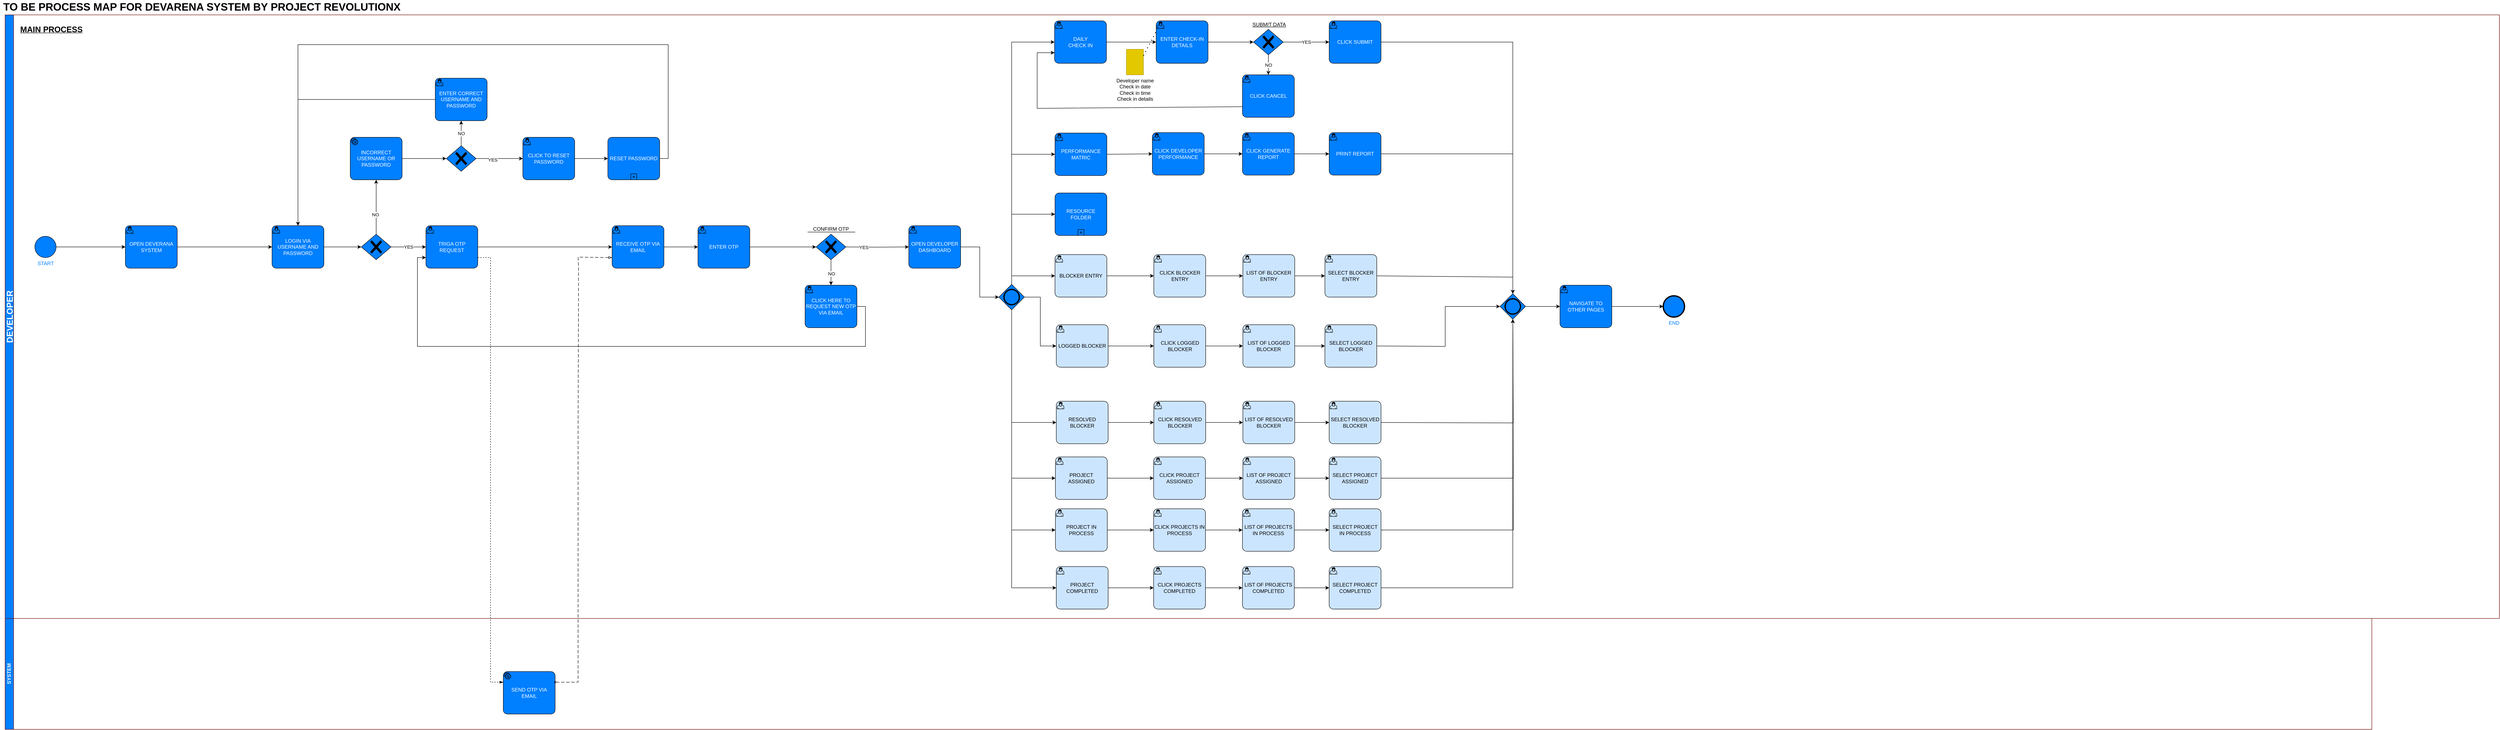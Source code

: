 <mxfile version="22.1.18" type="device" pages="3">
  <diagram name="DEVARENA MAIN PAGE" id="-qwtKMVH4pVSMc675c_6">
    <mxGraphModel dx="1865" dy="1260" grid="1" gridSize="10" guides="1" tooltips="1" connect="1" arrows="1" fold="1" page="1" pageScale="1" pageWidth="827" pageHeight="1169" math="0" shadow="0">
      <root>
        <mxCell id="0" />
        <mxCell id="1" parent="0" />
        <mxCell id="n6ikyOdwD6vbDJ4jH1YD-20" value="DEVELOPER" style="swimlane;startSize=20;horizontal=0;html=1;whiteSpace=wrap;fillColor=#007FFF;strokeColor=#6F0000;fontColor=#ffffff;fontSize=20;" parent="1" vertex="1">
          <mxGeometry x="12" y="40" width="5868" height="1420" as="geometry" />
        </mxCell>
        <mxCell id="n6ikyOdwD6vbDJ4jH1YD-22" value="START" style="points=[[0.145,0.145,0],[0.5,0,0],[0.855,0.145,0],[1,0.5,0],[0.855,0.855,0],[0.5,1,0],[0.145,0.855,0],[0,0.5,0]];shape=mxgraph.bpmn.event;html=1;verticalLabelPosition=bottom;labelBackgroundColor=#ffffff;verticalAlign=top;align=center;perimeter=ellipsePerimeter;outlineConnect=0;aspect=fixed;outline=standard;symbol=general;fillColor=#007FFF;fontColor=#007FFF;" parent="n6ikyOdwD6vbDJ4jH1YD-20" vertex="1">
          <mxGeometry x="70" y="521" width="50" height="50" as="geometry" />
        </mxCell>
        <mxCell id="n6ikyOdwD6vbDJ4jH1YD-27" value="" style="edgeStyle=orthogonalEdgeStyle;rounded=0;orthogonalLoop=1;jettySize=auto;html=1;entryX=0;entryY=0.5;entryDx=0;entryDy=0;entryPerimeter=0;" parent="n6ikyOdwD6vbDJ4jH1YD-20" source="n6ikyOdwD6vbDJ4jH1YD-24" target="n6ikyOdwD6vbDJ4jH1YD-39" edge="1">
          <mxGeometry relative="1" as="geometry">
            <mxPoint x="478" y="423" as="targetPoint" />
          </mxGeometry>
        </mxCell>
        <object label="OPEN DEVERANA SYSTEM" BPMNName="Open Devarena System" Function="DEVELOPER" Tag="BPMN Task" BPMNTaskType="USER" id="n6ikyOdwD6vbDJ4jH1YD-24">
          <mxCell style="points=[[0.25,0,0],[0.5,0,0],[0.75,0,0],[1,0.25,0],[1,0.5,0],[1,0.75,0],[0.75,1,0],[0.5,1,0],[0.25,1,0],[0,0.75,0],[0,0.5,0],[0,0.25,0]];shape=mxgraph.bpmn.task;whiteSpace=wrap;rectStyle=rounded;size=10;html=1;container=1;expand=0;collapsible=0;taskMarker=user;fillColor=#007FFF;fontColor=#FFFFFF;" parent="n6ikyOdwD6vbDJ4jH1YD-20" vertex="1">
            <mxGeometry x="283" y="496" width="122" height="100" as="geometry" />
          </mxCell>
        </object>
        <mxCell id="n6ikyOdwD6vbDJ4jH1YD-25" style="edgeStyle=orthogonalEdgeStyle;rounded=0;orthogonalLoop=1;jettySize=auto;html=1;exitX=1;exitY=0.5;exitDx=0;exitDy=0;exitPerimeter=0;entryX=0;entryY=0.5;entryDx=0;entryDy=0;entryPerimeter=0;" parent="n6ikyOdwD6vbDJ4jH1YD-20" source="n6ikyOdwD6vbDJ4jH1YD-22" target="n6ikyOdwD6vbDJ4jH1YD-24" edge="1">
          <mxGeometry relative="1" as="geometry">
            <mxPoint x="250" y="325" as="targetPoint" />
          </mxGeometry>
        </mxCell>
        <object label="LOGIN VIA USERNAME AND PASSWORD" BPMNName="Login via Username and Password" Function="DEVELOPER" Tag="BPMN User task" BPMNTaskType="User" id="n6ikyOdwD6vbDJ4jH1YD-39">
          <mxCell style="points=[[0.25,0,0],[0.5,0,0],[0.75,0,0],[1,0.25,0],[1,0.5,0],[1,0.75,0],[0.75,1,0],[0.5,1,0],[0.25,1,0],[0,0.75,0],[0,0.5,0],[0,0.25,0]];shape=mxgraph.bpmn.task;whiteSpace=wrap;rectStyle=rounded;size=10;html=1;container=1;expand=0;collapsible=0;taskMarker=user;fillColor=#007FFF;fontColor=#FFFFFF;" parent="n6ikyOdwD6vbDJ4jH1YD-20" vertex="1">
            <mxGeometry x="628" y="496" width="122" height="100" as="geometry" />
          </mxCell>
        </object>
        <mxCell id="n6ikyOdwD6vbDJ4jH1YD-56" style="edgeStyle=orthogonalEdgeStyle;rounded=0;orthogonalLoop=1;jettySize=auto;html=1;exitX=0.5;exitY=0;exitDx=0;exitDy=0;exitPerimeter=0;entryX=0.5;entryY=1;entryDx=0;entryDy=0;entryPerimeter=0;" parent="n6ikyOdwD6vbDJ4jH1YD-20" source="n6ikyOdwD6vbDJ4jH1YD-42" target="n6ikyOdwD6vbDJ4jH1YD-59" edge="1">
          <mxGeometry relative="1" as="geometry">
            <mxPoint x="873" y="220" as="targetPoint" />
          </mxGeometry>
        </mxCell>
        <mxCell id="n6ikyOdwD6vbDJ4jH1YD-57" value="NO" style="edgeLabel;html=1;align=center;verticalAlign=middle;resizable=0;points=[];" parent="n6ikyOdwD6vbDJ4jH1YD-56" vertex="1" connectable="0">
          <mxGeometry x="-0.285" y="3" relative="1" as="geometry">
            <mxPoint x="1" as="offset" />
          </mxGeometry>
        </mxCell>
        <object label="&lt;u&gt;LOGIN SUCCESSFUL?&lt;/u&gt;" BPMNName="LOGIN SUCCESSFUL?" BPMNType="EXCLUSIVE" Function="EXCLUSIVE DECISION" Tag="BPMN GATEWAY" TaskType="DEVELOPER" id="n6ikyOdwD6vbDJ4jH1YD-42">
          <mxCell style="points=[[0.25,0.25,0],[0.5,0,0],[0.75,0.25,0],[1,0.5,0],[0.75,0.75,0],[0.5,1,0],[0.25,0.75,0],[0,0.5,0]];shape=mxgraph.bpmn.gateway2;html=1;verticalLabelPosition=bottom;labelBackgroundColor=#ffffff;verticalAlign=top;align=center;perimeter=rhombusPerimeter;outlineConnect=0;outline=none;symbol=none;gwType=exclusive;fillColor=#007FFF;fontColor=#FFFFFF;" parent="n6ikyOdwD6vbDJ4jH1YD-20" vertex="1">
            <mxGeometry x="838" y="516" width="70" height="60" as="geometry" />
          </mxCell>
        </object>
        <mxCell id="n6ikyOdwD6vbDJ4jH1YD-45" style="edgeStyle=orthogonalEdgeStyle;rounded=0;orthogonalLoop=1;jettySize=auto;html=1;exitX=1;exitY=0.5;exitDx=0;exitDy=0;exitPerimeter=0;entryX=0;entryY=0.5;entryDx=0;entryDy=0;entryPerimeter=0;" parent="n6ikyOdwD6vbDJ4jH1YD-20" source="n6ikyOdwD6vbDJ4jH1YD-39" target="n6ikyOdwD6vbDJ4jH1YD-42" edge="1">
          <mxGeometry relative="1" as="geometry" />
        </mxCell>
        <mxCell id="BVa-1HyE_W6s3Xwkf7jk-14" style="edgeStyle=orthogonalEdgeStyle;rounded=0;orthogonalLoop=1;jettySize=auto;html=1;exitX=1;exitY=0.5;exitDx=0;exitDy=0;exitPerimeter=0;entryX=0;entryY=0.5;entryDx=0;entryDy=0;entryPerimeter=0;" parent="n6ikyOdwD6vbDJ4jH1YD-20" source="n6ikyOdwD6vbDJ4jH1YD-52" target="BVa-1HyE_W6s3Xwkf7jk-13" edge="1">
          <mxGeometry relative="1" as="geometry">
            <mxPoint x="1458" y="423" as="targetPoint" />
          </mxGeometry>
        </mxCell>
        <object label="TRIGA OTP REQUEST" BPMNName="OTP REQUEST" TaskType="DEVELOPER" Function="USER" Tag="BPMN User task" id="n6ikyOdwD6vbDJ4jH1YD-52">
          <mxCell style="points=[[0.25,0,0],[0.5,0,0],[0.75,0,0],[1,0.25,0],[1,0.5,0],[1,0.75,0],[0.75,1,0],[0.5,1,0],[0.25,1,0],[0,0.75,0],[0,0.5,0],[0,0.25,0]];shape=mxgraph.bpmn.task;whiteSpace=wrap;rectStyle=rounded;size=10;html=1;container=1;expand=0;collapsible=0;taskMarker=user;fillColor=#007FFF;fontColor=#FFFFFF;" parent="n6ikyOdwD6vbDJ4jH1YD-20" vertex="1">
            <mxGeometry x="990" y="496" width="122" height="100" as="geometry" />
          </mxCell>
        </object>
        <mxCell id="n6ikyOdwD6vbDJ4jH1YD-53" value="YES" style="edgeStyle=orthogonalEdgeStyle;rounded=0;orthogonalLoop=1;jettySize=auto;html=1;exitX=1;exitY=0.5;exitDx=0;exitDy=0;exitPerimeter=0;entryX=0;entryY=0.5;entryDx=0;entryDy=0;entryPerimeter=0;" parent="n6ikyOdwD6vbDJ4jH1YD-20" source="n6ikyOdwD6vbDJ4jH1YD-42" target="n6ikyOdwD6vbDJ4jH1YD-52" edge="1">
          <mxGeometry relative="1" as="geometry" />
        </mxCell>
        <object label="INCORRECT USERNAME OR PASSWORD" BPMNName="BPMN User task" Function="SYSTEM" Tag="BPMN2.0 Task" BPMNTaskType="SERVICE" id="n6ikyOdwD6vbDJ4jH1YD-59">
          <mxCell style="points=[[0.25,0,0],[0.5,0,0],[0.75,0,0],[1,0.25,0],[1,0.5,0],[1,0.75,0],[0.75,1,0],[0.5,1,0],[0.25,1,0],[0,0.75,0],[0,0.5,0],[0,0.25,0]];shape=mxgraph.bpmn.task;whiteSpace=wrap;rectStyle=rounded;size=10;html=1;container=1;expand=0;collapsible=0;taskMarker=service;fillColor=#007FFF;fontColor=#FFFFFF;" parent="n6ikyOdwD6vbDJ4jH1YD-20" vertex="1">
            <mxGeometry x="812" y="288" width="122" height="100" as="geometry" />
          </mxCell>
        </object>
        <mxCell id="n6ikyOdwD6vbDJ4jH1YD-65" style="edgeStyle=orthogonalEdgeStyle;rounded=0;orthogonalLoop=1;jettySize=auto;html=1;exitX=1;exitY=0.5;exitDx=0;exitDy=0;exitPerimeter=0;entryX=0;entryY=0.5;entryDx=0;entryDy=0;entryPerimeter=0;" parent="n6ikyOdwD6vbDJ4jH1YD-20" source="n6ikyOdwD6vbDJ4jH1YD-59" target="i5BgJ6rYEo7DaW5SsyDH-12" edge="1">
          <mxGeometry relative="1" as="geometry">
            <mxPoint x="1018" y="338" as="targetPoint" />
          </mxGeometry>
        </mxCell>
        <object label="CLICK TO RESET PASSWORD" BPMNName="CLICK TO RESET PASSWORD" TaskType="DEVELOPER" Function="USER" Tag="BPMN User task" id="n6ikyOdwD6vbDJ4jH1YD-68">
          <mxCell style="points=[[0.25,0,0],[0.5,0,0],[0.75,0,0],[1,0.25,0],[1,0.5,0],[1,0.75,0],[0.75,1,0],[0.5,1,0],[0.25,1,0],[0,0.75,0],[0,0.5,0],[0,0.25,0]];shape=mxgraph.bpmn.task;whiteSpace=wrap;rectStyle=rounded;size=10;html=1;container=1;expand=0;collapsible=0;taskMarker=user;fillColor=#007FFF;fontColor=#FFFFFF;" parent="n6ikyOdwD6vbDJ4jH1YD-20" vertex="1">
            <mxGeometry x="1218" y="288" width="122" height="100" as="geometry" />
          </mxCell>
        </object>
        <mxCell id="n6ikyOdwD6vbDJ4jH1YD-69" style="edgeStyle=orthogonalEdgeStyle;rounded=0;orthogonalLoop=1;jettySize=auto;html=1;entryX=0;entryY=0.5;entryDx=0;entryDy=0;entryPerimeter=0;exitX=1;exitY=0.5;exitDx=0;exitDy=0;exitPerimeter=0;" parent="n6ikyOdwD6vbDJ4jH1YD-20" source="i5BgJ6rYEo7DaW5SsyDH-12" target="n6ikyOdwD6vbDJ4jH1YD-68" edge="1">
          <mxGeometry relative="1" as="geometry">
            <mxPoint x="1118" y="338" as="sourcePoint" />
          </mxGeometry>
        </mxCell>
        <mxCell id="n6ikyOdwD6vbDJ4jH1YD-72" value="YES" style="edgeLabel;html=1;align=center;verticalAlign=middle;resizable=0;points=[];" parent="n6ikyOdwD6vbDJ4jH1YD-69" vertex="1" connectable="0">
          <mxGeometry x="-0.291" y="-3" relative="1" as="geometry">
            <mxPoint as="offset" />
          </mxGeometry>
        </mxCell>
        <object label="ENTER CORRECT USERNAME AND PASSWORD" BPMNName="ENTER CORRECT USERNAME AND PASSWORD" TaskType="DEVELOPER" Function="USER" Tag="BPMN User task" id="n6ikyOdwD6vbDJ4jH1YD-73">
          <mxCell style="points=[[0.25,0,0],[0.5,0,0],[0.75,0,0],[1,0.25,0],[1,0.5,0],[1,0.75,0],[0.75,1,0],[0.5,1,0],[0.25,1,0],[0,0.75,0],[0,0.5,0],[0,0.25,0]];shape=mxgraph.bpmn.task;whiteSpace=wrap;rectStyle=rounded;size=10;html=1;container=1;expand=0;collapsible=0;taskMarker=user;fillColor=#007FFF;fontColor=#FFFFFF;" parent="n6ikyOdwD6vbDJ4jH1YD-20" vertex="1">
            <mxGeometry x="1012" y="149" width="122" height="100" as="geometry" />
          </mxCell>
        </object>
        <mxCell id="n6ikyOdwD6vbDJ4jH1YD-75" style="edgeStyle=orthogonalEdgeStyle;rounded=0;orthogonalLoop=1;jettySize=auto;html=1;exitX=0;exitY=0.5;exitDx=0;exitDy=0;exitPerimeter=0;entryX=0.5;entryY=0;entryDx=0;entryDy=0;entryPerimeter=0;" parent="n6ikyOdwD6vbDJ4jH1YD-20" source="n6ikyOdwD6vbDJ4jH1YD-73" target="n6ikyOdwD6vbDJ4jH1YD-39" edge="1">
          <mxGeometry relative="1" as="geometry" />
        </mxCell>
        <mxCell id="poQBDzfPWepbnC_aBGZw-1" style="edgeStyle=orthogonalEdgeStyle;rounded=0;orthogonalLoop=1;jettySize=auto;html=1;exitX=1;exitY=0.5;exitDx=0;exitDy=0;exitPerimeter=0;entryX=0.5;entryY=0;entryDx=0;entryDy=0;entryPerimeter=0;" parent="n6ikyOdwD6vbDJ4jH1YD-20" source="n6ikyOdwD6vbDJ4jH1YD-78" target="n6ikyOdwD6vbDJ4jH1YD-39" edge="1">
          <mxGeometry relative="1" as="geometry">
            <mxPoint x="1958" y="330" as="targetPoint" />
            <Array as="points">
              <mxPoint x="1560" y="338" />
              <mxPoint x="1560" y="70" />
              <mxPoint x="689" y="70" />
            </Array>
          </mxGeometry>
        </mxCell>
        <UserObject label="RESET PASSWORD" link="data:page/id,BPuBhDIZEwWuQji1655R" BpmnActivityType="SUB-PROCESS" BpmnIsCollapsed="1" BpmnName="RESET PASSWORD" BpmnTaskType="DEVELOPER" Function="DEVELOPER" tags="BPMN2.0 TASKS" id="n6ikyOdwD6vbDJ4jH1YD-78">
          <mxCell style="points=[[0.25,0,0],[0.5,0,0],[0.75,0,0],[1,0.25,0],[1,0.5,0],[1,0.75,0],[0.75,1,0],[0.5,1,0],[0.25,1,0],[0,0.75,0],[0,0.5,0],[0,0.25,0]];shape=mxgraph.bpmn.task;whiteSpace=wrap;rectStyle=rounded;size=10;html=1;container=1;expand=0;collapsible=0;taskMarker=abstract;isLoopSub=1;fillColor=#007FFF;fontColor=#FFFFFF;" parent="n6ikyOdwD6vbDJ4jH1YD-20" vertex="1">
            <mxGeometry x="1418" y="288" width="122" height="100" as="geometry" />
          </mxCell>
        </UserObject>
        <mxCell id="n6ikyOdwD6vbDJ4jH1YD-79" style="edgeStyle=orthogonalEdgeStyle;rounded=0;orthogonalLoop=1;jettySize=auto;html=1;exitX=1;exitY=0.5;exitDx=0;exitDy=0;exitPerimeter=0;entryX=0;entryY=0.5;entryDx=0;entryDy=0;entryPerimeter=0;" parent="n6ikyOdwD6vbDJ4jH1YD-20" source="n6ikyOdwD6vbDJ4jH1YD-68" target="n6ikyOdwD6vbDJ4jH1YD-78" edge="1">
          <mxGeometry relative="1" as="geometry" />
        </mxCell>
        <mxCell id="VmmCgNPpkh0DlQAAdBlS-5" style="edgeStyle=orthogonalEdgeStyle;rounded=0;orthogonalLoop=1;jettySize=auto;html=1;exitX=1;exitY=0.5;exitDx=0;exitDy=0;exitPerimeter=0;entryX=0;entryY=0.75;entryDx=0;entryDy=0;entryPerimeter=0;" parent="n6ikyOdwD6vbDJ4jH1YD-20" source="BVa-1HyE_W6s3Xwkf7jk-1" target="n6ikyOdwD6vbDJ4jH1YD-52" edge="1">
          <mxGeometry relative="1" as="geometry">
            <mxPoint x="958" y="750" as="targetPoint" />
            <Array as="points">
              <mxPoint x="2024" y="686" />
              <mxPoint x="2024" y="780" />
              <mxPoint x="970" y="780" />
              <mxPoint x="970" y="571" />
            </Array>
          </mxGeometry>
        </mxCell>
        <object label="CLICK HERE TO REQUEST NEW OTP VIA EMAIL" BPMNName="Login via Username and Password" TaskType="DEVELOPER" Function="USER" Tag="BPMN User task" id="BVa-1HyE_W6s3Xwkf7jk-1">
          <mxCell style="points=[[0.25,0,0],[0.5,0,0],[0.75,0,0],[1,0.25,0],[1,0.5,0],[1,0.75,0],[0.75,1,0],[0.5,1,0],[0.25,1,0],[0,0.75,0],[0,0.5,0],[0,0.25,0]];shape=mxgraph.bpmn.task;whiteSpace=wrap;rectStyle=rounded;size=10;html=1;container=1;expand=0;collapsible=0;taskMarker=user;fillColor=#007FFF;fontColor=#FFFFFF;" parent="n6ikyOdwD6vbDJ4jH1YD-20" vertex="1">
            <mxGeometry x="1882" y="636" width="122" height="100" as="geometry" />
          </mxCell>
        </object>
        <mxCell id="BVa-1HyE_W6s3Xwkf7jk-2" style="edgeStyle=orthogonalEdgeStyle;rounded=0;orthogonalLoop=1;jettySize=auto;html=1;exitX=0.5;exitY=1;exitDx=0;exitDy=0;exitPerimeter=0;entryX=0.5;entryY=0;entryDx=0;entryDy=0;entryPerimeter=0;" parent="n6ikyOdwD6vbDJ4jH1YD-20" source="mFASC7Nj9VBptrTL9IM7-1" target="BVa-1HyE_W6s3Xwkf7jk-1" edge="1">
          <mxGeometry relative="1" as="geometry">
            <mxPoint x="1943" y="576" as="sourcePoint" />
          </mxGeometry>
        </mxCell>
        <mxCell id="BVa-1HyE_W6s3Xwkf7jk-10" value="NO" style="edgeLabel;html=1;align=center;verticalAlign=middle;resizable=0;points=[];" parent="BVa-1HyE_W6s3Xwkf7jk-2" vertex="1" connectable="0">
          <mxGeometry x="0.1" y="1" relative="1" as="geometry">
            <mxPoint as="offset" />
          </mxGeometry>
        </mxCell>
        <mxCell id="BVa-1HyE_W6s3Xwkf7jk-21" value="" style="edgeStyle=orthogonalEdgeStyle;rounded=0;orthogonalLoop=1;jettySize=auto;html=1;" parent="n6ikyOdwD6vbDJ4jH1YD-20" source="BVa-1HyE_W6s3Xwkf7jk-13" target="BVa-1HyE_W6s3Xwkf7jk-20" edge="1">
          <mxGeometry relative="1" as="geometry" />
        </mxCell>
        <object label="RECEIVE OTP VIA EMAIL" BPMNName="Login via Username and Password" TaskType="DEVELOPER" Function="USER" Tag="BPMN User task" id="BVa-1HyE_W6s3Xwkf7jk-13">
          <mxCell style="points=[[0.25,0,0],[0.5,0,0],[0.75,0,0],[1,0.25,0],[1,0.5,0],[1,0.75,0],[0.75,1,0],[0.5,1,0],[0.25,1,0],[0,0.75,0],[0,0.5,0],[0,0.25,0]];shape=mxgraph.bpmn.task;whiteSpace=wrap;rectStyle=rounded;size=10;html=1;container=1;expand=0;collapsible=0;taskMarker=user;fillColor=#007FFF;fontColor=#FFFFFF;" parent="n6ikyOdwD6vbDJ4jH1YD-20" vertex="1">
            <mxGeometry x="1428" y="496" width="122" height="100" as="geometry" />
          </mxCell>
        </object>
        <mxCell id="BVa-1HyE_W6s3Xwkf7jk-16" style="edgeStyle=orthogonalEdgeStyle;rounded=0;orthogonalLoop=1;jettySize=auto;html=1;exitX=1;exitY=0.5;exitDx=0;exitDy=0;exitPerimeter=0;entryX=0;entryY=0.5;entryDx=0;entryDy=0;entryPerimeter=0;" parent="n6ikyOdwD6vbDJ4jH1YD-20" target="VmmCgNPpkh0DlQAAdBlS-7" edge="1">
          <mxGeometry relative="1" as="geometry">
            <mxPoint x="1978" y="546" as="sourcePoint" />
            <mxPoint x="2122" y="423" as="targetPoint" />
          </mxGeometry>
        </mxCell>
        <mxCell id="BVa-1HyE_W6s3Xwkf7jk-17" value="YES" style="edgeLabel;html=1;align=center;verticalAlign=middle;resizable=0;points=[];" parent="BVa-1HyE_W6s3Xwkf7jk-16" vertex="1" connectable="0">
          <mxGeometry x="-0.431" relative="1" as="geometry">
            <mxPoint as="offset" />
          </mxGeometry>
        </mxCell>
        <mxCell id="BVa-1HyE_W6s3Xwkf7jk-18" value="CONFIRM OTP" style="text;html=1;strokeColor=none;fillColor=none;align=center;verticalAlign=middle;whiteSpace=wrap;rounded=0;" parent="n6ikyOdwD6vbDJ4jH1YD-20" vertex="1">
          <mxGeometry x="1868" y="489" width="150" height="30" as="geometry" />
        </mxCell>
        <mxCell id="BVa-1HyE_W6s3Xwkf7jk-19" value="" style="line;strokeWidth=1;rotatable=0;dashed=0;labelPosition=right;align=left;verticalAlign=middle;spacingTop=0;spacingLeft=6;points=[];portConstraint=eastwest;" parent="n6ikyOdwD6vbDJ4jH1YD-20" vertex="1">
          <mxGeometry x="1888" y="506" width="112" height="10" as="geometry" />
        </mxCell>
        <object label="ENTER OTP" BPMNName="Login via Username and Password" TaskType="DEVELOPER" Function="USER" Tag="BPMN User task" id="BVa-1HyE_W6s3Xwkf7jk-20">
          <mxCell style="points=[[0.25,0,0],[0.5,0,0],[0.75,0,0],[1,0.25,0],[1,0.5,0],[1,0.75,0],[0.75,1,0],[0.5,1,0],[0.25,1,0],[0,0.75,0],[0,0.5,0],[0,0.25,0]];shape=mxgraph.bpmn.task;whiteSpace=wrap;rectStyle=rounded;size=10;html=1;container=1;expand=0;collapsible=0;taskMarker=user;fillColor=#007FFF;fontColor=#FFFFFF;" parent="n6ikyOdwD6vbDJ4jH1YD-20" vertex="1">
            <mxGeometry x="1630" y="496" width="122" height="100" as="geometry" />
          </mxCell>
        </object>
        <mxCell id="BVa-1HyE_W6s3Xwkf7jk-22" style="edgeStyle=orthogonalEdgeStyle;rounded=0;orthogonalLoop=1;jettySize=auto;html=1;exitX=1;exitY=0.5;exitDx=0;exitDy=0;exitPerimeter=0;entryX=0;entryY=0.5;entryDx=0;entryDy=0;entryPerimeter=0;" parent="n6ikyOdwD6vbDJ4jH1YD-20" source="BVa-1HyE_W6s3Xwkf7jk-20" target="mFASC7Nj9VBptrTL9IM7-1" edge="1">
          <mxGeometry relative="1" as="geometry">
            <mxPoint x="1908" y="546" as="targetPoint" />
          </mxGeometry>
        </mxCell>
        <object label="OPEN DEVELOPER DASHBOARD" BPMNName="Login via Username and Password" TaskType="DEVELOPER" Function="USER" Tag="BPMN User task" id="VmmCgNPpkh0DlQAAdBlS-7">
          <mxCell style="points=[[0.25,0,0],[0.5,0,0],[0.75,0,0],[1,0.25,0],[1,0.5,0],[1,0.75,0],[0.75,1,0],[0.5,1,0],[0.25,1,0],[0,0.75,0],[0,0.5,0],[0,0.25,0]];shape=mxgraph.bpmn.task;whiteSpace=wrap;rectStyle=rounded;size=10;html=1;container=1;expand=0;collapsible=0;taskMarker=user;fillColor=#007FFF;fontColor=#FFFFFF;" parent="n6ikyOdwD6vbDJ4jH1YD-20" vertex="1">
            <mxGeometry x="2126" y="496" width="122" height="100" as="geometry" />
          </mxCell>
        </object>
        <object label="" BPMNType="Gateways" id="VmmCgNPpkh0DlQAAdBlS-8">
          <mxCell style="points=[[0.25,0.25,0],[0.5,0,0],[0.75,0.25,0],[1,0.5,0],[0.75,0.75,0],[0.5,1,0],[0.25,0.75,0],[0,0.5,0]];shape=mxgraph.bpmn.gateway2;html=1;verticalLabelPosition=bottom;labelBackgroundColor=#ffffff;verticalAlign=top;align=center;perimeter=rhombusPerimeter;outlineConnect=0;outline=end;symbol=general;fillColor=#007FFF;fontColor=#FFFFFF;" parent="n6ikyOdwD6vbDJ4jH1YD-20" vertex="1">
            <mxGeometry x="2338" y="634" width="60" height="60" as="geometry" />
          </mxCell>
        </object>
        <mxCell id="VmmCgNPpkh0DlQAAdBlS-9" style="edgeStyle=orthogonalEdgeStyle;rounded=0;orthogonalLoop=1;jettySize=auto;html=1;exitX=1;exitY=0.5;exitDx=0;exitDy=0;exitPerimeter=0;entryX=0;entryY=0.5;entryDx=0;entryDy=0;entryPerimeter=0;" parent="n6ikyOdwD6vbDJ4jH1YD-20" source="VmmCgNPpkh0DlQAAdBlS-7" target="VmmCgNPpkh0DlQAAdBlS-8" edge="1">
          <mxGeometry relative="1" as="geometry" />
        </mxCell>
        <mxCell id="VmmCgNPpkh0DlQAAdBlS-13" style="edgeStyle=orthogonalEdgeStyle;rounded=0;orthogonalLoop=1;jettySize=auto;html=1;exitX=0.5;exitY=0;exitDx=0;exitDy=0;exitPerimeter=0;entryX=0;entryY=0.5;entryDx=0;entryDy=0;entryPerimeter=0;" parent="n6ikyOdwD6vbDJ4jH1YD-20" source="VmmCgNPpkh0DlQAAdBlS-8" target="H9hNcft8C-G4RIOSzwjt-86" edge="1">
          <mxGeometry relative="1" as="geometry">
            <mxPoint x="2468" y="430" as="targetPoint" />
          </mxGeometry>
        </mxCell>
        <mxCell id="VmmCgNPpkh0DlQAAdBlS-14" style="edgeStyle=orthogonalEdgeStyle;rounded=0;orthogonalLoop=1;jettySize=auto;html=1;exitX=1;exitY=0.5;exitDx=0;exitDy=0;exitPerimeter=0;entryX=0;entryY=0.5;entryDx=0;entryDy=0;entryPerimeter=0;" parent="n6ikyOdwD6vbDJ4jH1YD-20" source="VmmCgNPpkh0DlQAAdBlS-8" target="H9hNcft8C-G4RIOSzwjt-66" edge="1">
          <mxGeometry relative="1" as="geometry">
            <mxPoint x="2467" y="546" as="targetPoint" />
          </mxGeometry>
        </mxCell>
        <mxCell id="VmmCgNPpkh0DlQAAdBlS-15" style="edgeStyle=orthogonalEdgeStyle;rounded=0;orthogonalLoop=1;jettySize=auto;html=1;exitX=0.5;exitY=1;exitDx=0;exitDy=0;exitPerimeter=0;entryX=0;entryY=0.5;entryDx=0;entryDy=0;entryPerimeter=0;" parent="n6ikyOdwD6vbDJ4jH1YD-20" source="VmmCgNPpkh0DlQAAdBlS-8" target="H9hNcft8C-G4RIOSzwjt-47" edge="1">
          <mxGeometry relative="1" as="geometry">
            <mxPoint x="2466" y="670" as="targetPoint" />
          </mxGeometry>
        </mxCell>
        <mxCell id="VmmCgNPpkh0DlQAAdBlS-17" style="edgeStyle=orthogonalEdgeStyle;rounded=0;orthogonalLoop=1;jettySize=auto;html=1;exitX=0.5;exitY=0;exitDx=0;exitDy=0;exitPerimeter=0;entryX=0;entryY=0.5;entryDx=0;entryDy=0;entryPerimeter=0;" parent="n6ikyOdwD6vbDJ4jH1YD-20" source="VmmCgNPpkh0DlQAAdBlS-8" target="i5BgJ6rYEo7DaW5SsyDH-15" edge="1">
          <mxGeometry relative="1" as="geometry">
            <mxPoint x="2408" y="309" as="targetPoint" />
          </mxGeometry>
        </mxCell>
        <mxCell id="VmmCgNPpkh0DlQAAdBlS-19" style="edgeStyle=orthogonalEdgeStyle;rounded=0;orthogonalLoop=1;jettySize=auto;html=1;exitX=0.5;exitY=0;exitDx=0;exitDy=0;exitPerimeter=0;entryX=0;entryY=0.5;entryDx=0;entryDy=0;entryPerimeter=0;" parent="n6ikyOdwD6vbDJ4jH1YD-20" source="VmmCgNPpkh0DlQAAdBlS-8" target="i5BgJ6rYEo7DaW5SsyDH-14" edge="1">
          <mxGeometry relative="1" as="geometry">
            <mxPoint x="2428" y="180" as="targetPoint" />
          </mxGeometry>
        </mxCell>
        <mxCell id="VmmCgNPpkh0DlQAAdBlS-23" style="edgeStyle=orthogonalEdgeStyle;rounded=0;orthogonalLoop=1;jettySize=auto;html=1;exitX=0.5;exitY=1;exitDx=0;exitDy=0;exitPerimeter=0;entryX=0;entryY=0.5;entryDx=0;entryDy=0;entryPerimeter=0;" parent="n6ikyOdwD6vbDJ4jH1YD-20" source="VmmCgNPpkh0DlQAAdBlS-8" target="H9hNcft8C-G4RIOSzwjt-34" edge="1">
          <mxGeometry relative="1" as="geometry">
            <mxPoint x="2467" y="787" as="targetPoint" />
          </mxGeometry>
        </mxCell>
        <mxCell id="VmmCgNPpkh0DlQAAdBlS-24" style="edgeStyle=orthogonalEdgeStyle;rounded=0;orthogonalLoop=1;jettySize=auto;html=1;exitX=0.5;exitY=1;exitDx=0;exitDy=0;exitPerimeter=0;entryX=0;entryY=0.5;entryDx=0;entryDy=0;entryPerimeter=0;" parent="n6ikyOdwD6vbDJ4jH1YD-20" source="VmmCgNPpkh0DlQAAdBlS-8" target="H9hNcft8C-G4RIOSzwjt-23" edge="1">
          <mxGeometry relative="1" as="geometry">
            <mxPoint x="2438" y="910" as="targetPoint" />
          </mxGeometry>
        </mxCell>
        <mxCell id="VmmCgNPpkh0DlQAAdBlS-25" style="edgeStyle=orthogonalEdgeStyle;rounded=0;orthogonalLoop=1;jettySize=auto;html=1;exitX=0.5;exitY=1;exitDx=0;exitDy=0;exitPerimeter=0;entryX=0;entryY=0.5;entryDx=0;entryDy=0;entryPerimeter=0;" parent="n6ikyOdwD6vbDJ4jH1YD-20" source="VmmCgNPpkh0DlQAAdBlS-8" target="H9hNcft8C-G4RIOSzwjt-10" edge="1">
          <mxGeometry relative="1" as="geometry">
            <mxPoint x="2358" y="1050" as="targetPoint" />
          </mxGeometry>
        </mxCell>
        <mxCell id="VmmCgNPpkh0DlQAAdBlS-35" style="edgeStyle=orthogonalEdgeStyle;rounded=0;orthogonalLoop=1;jettySize=auto;html=1;exitX=0.5;exitY=0;exitDx=0;exitDy=0;exitPerimeter=0;entryX=0;entryY=0.5;entryDx=0;entryDy=0;entryPerimeter=0;" parent="n6ikyOdwD6vbDJ4jH1YD-20" source="VmmCgNPpkh0DlQAAdBlS-8" target="i5BgJ6rYEo7DaW5SsyDH-13" edge="1">
          <mxGeometry relative="1" as="geometry">
            <mxPoint x="2378" y="90" as="targetPoint" />
          </mxGeometry>
        </mxCell>
        <mxCell id="VmmCgNPpkh0DlQAAdBlS-36" value="NO" style="edgeStyle=orthogonalEdgeStyle;rounded=0;orthogonalLoop=1;jettySize=auto;html=1;entryX=0.5;entryY=1;entryDx=0;entryDy=0;entryPerimeter=0;exitX=0.5;exitY=0;exitDx=0;exitDy=0;exitPerimeter=0;" parent="n6ikyOdwD6vbDJ4jH1YD-20" source="i5BgJ6rYEo7DaW5SsyDH-12" target="n6ikyOdwD6vbDJ4jH1YD-73" edge="1">
          <mxGeometry relative="1" as="geometry">
            <mxPoint x="1073" y="300" as="sourcePoint" />
          </mxGeometry>
        </mxCell>
        <object label="Developer name&lt;br&gt;Check in date&lt;br&gt;Check in time&lt;br&gt;Check in details" BPMNTYPE="OBJECT DATE" id="k5JW-jUsKY5SJ_9-iN_v-17">
          <mxCell style="shape=mxgraph.bpmn.data;labelPosition=center;verticalLabelPosition=bottom;align=center;verticalAlign=top;size=0;html=1;fillColor=#e3c800;fontColor=#000000;strokeColor=#B09500;" parent="n6ikyOdwD6vbDJ4jH1YD-20" vertex="1">
            <mxGeometry x="2638" y="81" width="40" height="60" as="geometry" />
          </mxCell>
        </object>
        <UserObject label="&lt;div style=&quot;font-size: 1px&quot;&gt;&lt;/div&gt;" tags="Connector" id="k5JW-jUsKY5SJ_9-iN_v-19">
          <mxCell style="vsdxID=1679;edgeStyle=none;dashed=1;dashPattern=1.00 4.00;startArrow=none;endArrow=none;startSize=3;endSize=3;strokeColor=#000000;spacingTop=0;spacingBottom=0;spacingLeft=0;spacingRight=0;verticalAlign=middle;html=1;labelBackgroundColor=#ffffff;rounded=1;align=center;exitX=0;exitY=0;exitDx=40;exitDy=15;exitPerimeter=0;entryX=0;entryY=0.25;entryDx=0;entryDy=0;entryPerimeter=0;strokeWidth=2;" parent="n6ikyOdwD6vbDJ4jH1YD-20" source="k5JW-jUsKY5SJ_9-iN_v-17" target="BzRaJ8g7mOzz6QsMZGS1-10" edge="1">
            <mxGeometry relative="1" as="geometry">
              <mxPoint as="offset" />
              <Array as="points" />
              <mxPoint x="3108" y="248" as="sourcePoint" />
              <mxPoint x="4420.026" y="120" as="targetPoint" />
            </mxGeometry>
          </mxCell>
        </UserObject>
        <mxCell id="k5JW-jUsKY5SJ_9-iN_v-24" value="" style="edgeStyle=orthogonalEdgeStyle;rounded=0;orthogonalLoop=1;jettySize=auto;html=1;exitX=1;exitY=0.5;exitDx=0;exitDy=0;exitPerimeter=0;entryX=0;entryY=0.5;entryDx=0;entryDy=0;entryPerimeter=0;" parent="n6ikyOdwD6vbDJ4jH1YD-20" source="BzRaJ8g7mOzz6QsMZGS1-10" target="mFASC7Nj9VBptrTL9IM7-3" edge="1">
          <mxGeometry relative="1" as="geometry">
            <mxPoint x="2856" y="94" as="sourcePoint" />
            <mxPoint x="3055" y="90" as="targetPoint" />
          </mxGeometry>
        </mxCell>
        <mxCell id="k5JW-jUsKY5SJ_9-iN_v-25" value="SUBMIT DATA" style="text;html=1;strokeColor=none;fillColor=none;align=center;verticalAlign=middle;whiteSpace=wrap;rounded=0;fontStyle=4" parent="n6ikyOdwD6vbDJ4jH1YD-20" vertex="1">
          <mxGeometry x="2925" y="8" width="98" height="30" as="geometry" />
        </mxCell>
        <mxCell id="_pf3qi-dC9bOUeD9GOUZ-1" value="YES" style="edgeStyle=orthogonalEdgeStyle;rounded=0;orthogonalLoop=1;jettySize=auto;html=1;exitX=1;exitY=0.5;exitDx=0;exitDy=0;exitPerimeter=0;entryX=0;entryY=0.5;entryDx=0;entryDy=0;entryPerimeter=0;" parent="n6ikyOdwD6vbDJ4jH1YD-20" source="mFASC7Nj9VBptrTL9IM7-3" target="BzRaJ8g7mOzz6QsMZGS1-12" edge="1">
          <mxGeometry relative="1" as="geometry">
            <mxPoint x="4797" y="66" as="sourcePoint" />
            <mxPoint x="4871.0" y="68" as="targetPoint" />
          </mxGeometry>
        </mxCell>
        <mxCell id="_pf3qi-dC9bOUeD9GOUZ-7" value="NO" style="edgeStyle=orthogonalEdgeStyle;rounded=0;orthogonalLoop=1;jettySize=auto;html=1;exitX=0.5;exitY=1;exitDx=0;exitDy=0;exitPerimeter=0;entryX=0.5;entryY=0;entryDx=0;entryDy=0;entryPerimeter=0;" parent="n6ikyOdwD6vbDJ4jH1YD-20" source="mFASC7Nj9VBptrTL9IM7-3" target="BzRaJ8g7mOzz6QsMZGS1-13" edge="1">
          <mxGeometry relative="1" as="geometry">
            <mxPoint x="4767" y="96" as="sourcePoint" />
            <mxPoint x="4767.0" y="134" as="targetPoint" />
          </mxGeometry>
        </mxCell>
        <mxCell id="_pf3qi-dC9bOUeD9GOUZ-17" value="&lt;b&gt;&lt;font style=&quot;font-size: 19px;&quot;&gt;MAIN PROCESS&lt;/font&gt;&lt;/b&gt;" style="text;html=1;strokeColor=none;fillColor=none;align=center;verticalAlign=middle;whiteSpace=wrap;rounded=0;fontStyle=4" parent="n6ikyOdwD6vbDJ4jH1YD-20" vertex="1">
          <mxGeometry x="28" y="20" width="162" height="30" as="geometry" />
        </mxCell>
        <mxCell id="_pf3qi-dC9bOUeD9GOUZ-32" value="" style="edgeStyle=orthogonalEdgeStyle;rounded=0;orthogonalLoop=1;jettySize=auto;html=1;exitX=1;exitY=0.5;exitDx=0;exitDy=0;exitPerimeter=0;entryX=0;entryY=0.5;entryDx=0;entryDy=0;entryPerimeter=0;" parent="n6ikyOdwD6vbDJ4jH1YD-20" source="BzRaJ8g7mOzz6QsMZGS1-7" target="BzRaJ8g7mOzz6QsMZGS1-8" edge="1">
          <mxGeometry relative="1" as="geometry">
            <mxPoint x="3640" y="188" as="sourcePoint" />
            <mxPoint x="3720" y="188" as="targetPoint" />
          </mxGeometry>
        </mxCell>
        <mxCell id="_pf3qi-dC9bOUeD9GOUZ-36" style="edgeStyle=orthogonalEdgeStyle;rounded=0;orthogonalLoop=1;jettySize=auto;html=1;exitX=1;exitY=0.5;exitDx=0;exitDy=0;exitPerimeter=0;entryX=0;entryY=0.5;entryDx=0;entryDy=0;entryPerimeter=0;" parent="n6ikyOdwD6vbDJ4jH1YD-20" source="BzRaJ8g7mOzz6QsMZGS1-8" target="BzRaJ8g7mOzz6QsMZGS1-9" edge="1">
          <mxGeometry relative="1" as="geometry">
            <mxPoint x="3842" y="188" as="sourcePoint" />
            <mxPoint x="3928" y="188" as="targetPoint" />
          </mxGeometry>
        </mxCell>
        <object label="&lt;u&gt;FORGOT PASSWORD ?&lt;/u&gt;" BPMNName="FORGOT PASSWORD ?" BPMNType="EXCLUSIVE" Function="EXCLUSIVE DECISION" Tag="BPMN GATEWAY" TaskType="DEVELOPER" id="i5BgJ6rYEo7DaW5SsyDH-12">
          <mxCell style="points=[[0.25,0.25,0],[0.5,0,0],[0.75,0.25,0],[1,0.5,0],[0.75,0.75,0],[0.5,1,0],[0.25,0.75,0],[0,0.5,0]];shape=mxgraph.bpmn.gateway2;html=1;verticalLabelPosition=bottom;labelBackgroundColor=#ffffff;verticalAlign=top;align=center;perimeter=rhombusPerimeter;outlineConnect=0;outline=none;symbol=none;gwType=exclusive;fillColor=#007FFF;fontColor=#FFFFFF;" parent="n6ikyOdwD6vbDJ4jH1YD-20" vertex="1">
            <mxGeometry x="1038" y="308" width="70" height="60" as="geometry" />
          </mxCell>
        </object>
        <object label="DAILY&lt;br style=&quot;border-color: var(--border-color);&quot;&gt;CHECK IN" BPMNName="DAILY&#xa;CHECK IN" TaskType="DEVELOPER" Function="USER" Tag="BPMN User task" id="i5BgJ6rYEo7DaW5SsyDH-13">
          <mxCell style="points=[[0.25,0,0],[0.5,0,0],[0.75,0,0],[1,0.25,0],[1,0.5,0],[1,0.75,0],[0.75,1,0],[0.5,1,0],[0.25,1,0],[0,0.75,0],[0,0.5,0],[0,0.25,0]];shape=mxgraph.bpmn.task;whiteSpace=wrap;rectStyle=rounded;size=10;html=1;container=1;expand=0;collapsible=0;taskMarker=user;fillColor=#007FFF;fontColor=#FFFFFF;" parent="n6ikyOdwD6vbDJ4jH1YD-20" vertex="1">
            <mxGeometry x="2469" y="14" width="122" height="100" as="geometry" />
          </mxCell>
        </object>
        <object label="PERFORMANCE MATRIC" BPMNName="PERFORMANCE MATRIC" TaskType="DEVELOPER" Function="USER" Tag="BPMN User task" id="i5BgJ6rYEo7DaW5SsyDH-14">
          <mxCell style="points=[[0.25,0,0],[0.5,0,0],[0.75,0,0],[1,0.25,0],[1,0.5,0],[1,0.75,0],[0.75,1,0],[0.5,1,0],[0.25,1,0],[0,0.75,0],[0,0.5,0],[0,0.25,0]];shape=mxgraph.bpmn.task;whiteSpace=wrap;rectStyle=rounded;size=10;html=1;container=1;expand=0;collapsible=0;taskMarker=user;fillColor=#007FFF;fontColor=#FFFFFF;" parent="n6ikyOdwD6vbDJ4jH1YD-20" vertex="1">
            <mxGeometry x="2470" y="278" width="122" height="100" as="geometry" />
          </mxCell>
        </object>
        <UserObject label="RESOURCE FOLDER" BpmnActivityType="SUB-PROCESS" BpmnIsCollapsed="1" BpmnName="RESOURCE FOLDER" BpmnTaskType="DEVELOPER" Function="DEVELOPER" tags="BPMN2.0 TASKS" link="data:page/id,h2kVEJXIzcRl37YHNM10" id="i5BgJ6rYEo7DaW5SsyDH-15">
          <mxCell style="points=[[0.25,0,0],[0.5,0,0],[0.75,0,0],[1,0.25,0],[1,0.5,0],[1,0.75,0],[0.75,1,0],[0.5,1,0],[0.25,1,0],[0,0.75,0],[0,0.5,0],[0,0.25,0]];shape=mxgraph.bpmn.task;whiteSpace=wrap;rectStyle=rounded;size=10;html=1;container=1;expand=0;collapsible=0;taskMarker=abstract;isLoopSub=1;fillColor=#007FFF;fontColor=#FFFFFF;" parent="n6ikyOdwD6vbDJ4jH1YD-20" vertex="1">
            <mxGeometry x="2470" y="419" width="122" height="100" as="geometry" />
          </mxCell>
        </UserObject>
        <object label="CLICK DEVELOPER PERFORMANCE" BPMNName="CLICK DEVELOPER PERFORMANCE" TaskType="DEVELOPER" Function="USER" Tag="BPMN User task" id="BzRaJ8g7mOzz6QsMZGS1-7">
          <mxCell style="points=[[0.25,0,0],[0.5,0,0],[0.75,0,0],[1,0.25,0],[1,0.5,0],[1,0.75,0],[0.75,1,0],[0.5,1,0],[0.25,1,0],[0,0.75,0],[0,0.5,0],[0,0.25,0]];shape=mxgraph.bpmn.task;whiteSpace=wrap;rectStyle=rounded;size=10;html=1;container=1;expand=0;collapsible=0;taskMarker=user;fillColor=#007FFF;fontColor=#FFFFFF;" parent="n6ikyOdwD6vbDJ4jH1YD-20" vertex="1">
            <mxGeometry x="2699" y="277" width="122" height="100" as="geometry" />
          </mxCell>
        </object>
        <object label="PRINT REPORT" BPMNName="DAILY&#xa;CHECK IN" TaskType="DEVELOPER" Function="USER" Tag="BPMN User task" id="BzRaJ8g7mOzz6QsMZGS1-9">
          <mxCell style="points=[[0.25,0,0],[0.5,0,0],[0.75,0,0],[1,0.25,0],[1,0.5,0],[1,0.75,0],[0.75,1,0],[0.5,1,0],[0.25,1,0],[0,0.75,0],[0,0.5,0],[0,0.25,0]];shape=mxgraph.bpmn.task;whiteSpace=wrap;rectStyle=rounded;size=10;html=1;container=1;expand=0;collapsible=0;taskMarker=user;fillColor=#007FFF;fontColor=#FFFFFF;" parent="n6ikyOdwD6vbDJ4jH1YD-20" vertex="1">
            <mxGeometry x="3115" y="277" width="122" height="100" as="geometry" />
          </mxCell>
        </object>
        <object label="CLICK GENERATE REPORT" BPMNName="GENERATE REPORT" TaskType="DEVELOPER" Function="USER" Tag="BPMN User task" id="BzRaJ8g7mOzz6QsMZGS1-8">
          <mxCell style="points=[[0.25,0,0],[0.5,0,0],[0.75,0,0],[1,0.25,0],[1,0.5,0],[1,0.75,0],[0.75,1,0],[0.5,1,0],[0.25,1,0],[0,0.75,0],[0,0.5,0],[0,0.25,0]];shape=mxgraph.bpmn.task;whiteSpace=wrap;rectStyle=rounded;size=10;html=1;container=1;expand=0;collapsible=0;taskMarker=user;fillColor=#007FFF;fontColor=#FFFFFF;" parent="n6ikyOdwD6vbDJ4jH1YD-20" vertex="1">
            <mxGeometry x="2911" y="277" width="122" height="100" as="geometry" />
          </mxCell>
        </object>
        <object label="ENTER CHECK-IN DETAILS" BPMNName="ENTER CHECK-IN DETAILS" TaskType="DEVELOPER" Function="USER" Tag="BPMN User task" id="BzRaJ8g7mOzz6QsMZGS1-10">
          <mxCell style="points=[[0.25,0,0],[0.5,0,0],[0.75,0,0],[1,0.25,0],[1,0.5,0],[1,0.75,0],[0.75,1,0],[0.5,1,0],[0.25,1,0],[0,0.75,0],[0,0.5,0],[0,0.25,0]];shape=mxgraph.bpmn.task;whiteSpace=wrap;rectStyle=rounded;size=10;html=1;container=1;expand=0;collapsible=0;taskMarker=user;fillColor=#007FFF;fontColor=#FFFFFF;" parent="n6ikyOdwD6vbDJ4jH1YD-20" vertex="1">
            <mxGeometry x="2708" y="14" width="122" height="100" as="geometry" />
          </mxCell>
        </object>
        <object label="CLICK CANCEL" BPMNName="CLICK CANCEL" TaskType="DEVELOPER" Function="USER" Tag="BPMN User task" id="BzRaJ8g7mOzz6QsMZGS1-13">
          <mxCell style="points=[[0.25,0,0],[0.5,0,0],[0.75,0,0],[1,0.25,0],[1,0.5,0],[1,0.75,0],[0.75,1,0],[0.5,1,0],[0.25,1,0],[0,0.75,0],[0,0.5,0],[0,0.25,0]];shape=mxgraph.bpmn.task;whiteSpace=wrap;rectStyle=rounded;size=10;html=1;container=1;expand=0;collapsible=0;taskMarker=user;fillColor=#007FFF;fontColor=#FFFFFF;" parent="n6ikyOdwD6vbDJ4jH1YD-20" vertex="1">
            <mxGeometry x="2911" y="141" width="122" height="100" as="geometry" />
          </mxCell>
        </object>
        <object label="CLICK SUBMIT" BPMNName="DAILY&#xa;CHECK IN" TaskType="DEVELOPER" Function="USER" Tag="BPMN User task" id="BzRaJ8g7mOzz6QsMZGS1-12">
          <mxCell style="points=[[0.25,0,0],[0.5,0,0],[0.75,0,0],[1,0.25,0],[1,0.5,0],[1,0.75,0],[0.75,1,0],[0.5,1,0],[0.25,1,0],[0,0.75,0],[0,0.5,0],[0,0.25,0]];shape=mxgraph.bpmn.task;whiteSpace=wrap;rectStyle=rounded;size=10;html=1;container=1;expand=0;collapsible=0;taskMarker=user;fillColor=#007FFF;fontColor=#FFFFFF;" parent="n6ikyOdwD6vbDJ4jH1YD-20" vertex="1">
            <mxGeometry x="3115" y="14" width="122" height="100" as="geometry" />
          </mxCell>
        </object>
        <object label="" BPMNName="FORGOT PASSWORD ?" BPMNType="EXCLUSIVE" Function="EXCLUSIVE DECISION" Tag="BPMN GATEWAY" TaskType="DEVELOPER" id="mFASC7Nj9VBptrTL9IM7-1">
          <mxCell style="points=[[0.25,0.25,0],[0.5,0,0],[0.75,0.25,0],[1,0.5,0],[0.75,0.75,0],[0.5,1,0],[0.25,0.75,0],[0,0.5,0]];shape=mxgraph.bpmn.gateway2;html=1;verticalLabelPosition=bottom;labelBackgroundColor=#ffffff;verticalAlign=top;align=center;perimeter=rhombusPerimeter;outlineConnect=0;outline=none;symbol=none;gwType=exclusive;fillColor=#007FFF;fontColor=#FFFFFF;" parent="n6ikyOdwD6vbDJ4jH1YD-20" vertex="1">
            <mxGeometry x="1908" y="516" width="70" height="60" as="geometry" />
          </mxCell>
        </object>
        <object label="" BPMNName="FORGOT PASSWORD ?" BPMNType="EXCLUSIVE" Function="EXCLUSIVE DECISION" Tag="BPMN GATEWAY" TaskType="DEVELOPER" id="mFASC7Nj9VBptrTL9IM7-3">
          <mxCell style="points=[[0.25,0.25,0],[0.5,0,0],[0.75,0.25,0],[1,0.5,0],[0.75,0.75,0],[0.5,1,0],[0.25,0.75,0],[0,0.5,0]];shape=mxgraph.bpmn.gateway2;html=1;verticalLabelPosition=bottom;labelBackgroundColor=#ffffff;verticalAlign=top;align=center;perimeter=rhombusPerimeter;outlineConnect=0;outline=none;symbol=none;gwType=exclusive;fillColor=#007FFF;fontColor=#FFFFFF;" parent="n6ikyOdwD6vbDJ4jH1YD-20" vertex="1">
            <mxGeometry x="2937" y="34" width="70" height="60" as="geometry" />
          </mxCell>
        </object>
        <object label="PROJECT COMPLETED" BPMNName="PROJECT COMPLETED" Function="DEVELOPER" Tag="BPMN Task" BPMNTaskType="USER" id="H9hNcft8C-G4RIOSzwjt-10">
          <mxCell style="points=[[0.25,0,0],[0.5,0,0],[0.75,0,0],[1,0.25,0],[1,0.5,0],[1,0.75,0],[0.75,1,0],[0.5,1,0],[0.25,1,0],[0,0.75,0],[0,0.5,0],[0,0.25,0]];shape=mxgraph.bpmn.task;whiteSpace=wrap;rectStyle=rounded;size=10;html=1;container=1;expand=0;collapsible=0;taskMarker=user;fillColor=#CCE5FF;" parent="n6ikyOdwD6vbDJ4jH1YD-20" vertex="1">
            <mxGeometry x="2473" y="1298" width="122" height="100" as="geometry" />
          </mxCell>
        </object>
        <mxCell id="H9hNcft8C-G4RIOSzwjt-18" value="" style="edgeStyle=orthogonalEdgeStyle;rounded=0;orthogonalLoop=1;jettySize=auto;html=1;" parent="n6ikyOdwD6vbDJ4jH1YD-20" source="H9hNcft8C-G4RIOSzwjt-14" target="H9hNcft8C-G4RIOSzwjt-17" edge="1">
          <mxGeometry relative="1" as="geometry" />
        </mxCell>
        <mxCell id="H9hNcft8C-G4RIOSzwjt-15" style="edgeStyle=orthogonalEdgeStyle;rounded=0;orthogonalLoop=1;jettySize=auto;html=1;exitX=1;exitY=0.5;exitDx=0;exitDy=0;exitPerimeter=0;entryX=0;entryY=0.5;entryDx=0;entryDy=0;entryPerimeter=0;" parent="n6ikyOdwD6vbDJ4jH1YD-20" source="H9hNcft8C-G4RIOSzwjt-10" target="H9hNcft8C-G4RIOSzwjt-14" edge="1">
          <mxGeometry relative="1" as="geometry">
            <mxPoint x="2746" y="1169" as="sourcePoint" />
          </mxGeometry>
        </mxCell>
        <mxCell id="H9hNcft8C-G4RIOSzwjt-20" value="" style="edgeStyle=orthogonalEdgeStyle;rounded=0;orthogonalLoop=1;jettySize=auto;html=1;" parent="n6ikyOdwD6vbDJ4jH1YD-20" source="H9hNcft8C-G4RIOSzwjt-17" target="H9hNcft8C-G4RIOSzwjt-19" edge="1">
          <mxGeometry relative="1" as="geometry" />
        </mxCell>
        <object label="LIST OF PROJECTS COMPLETED" BPMNName="Open Devarena System" Function="DEVELOPER" Tag="BPMN Task" BPMNTaskType="USER" id="H9hNcft8C-G4RIOSzwjt-17">
          <mxCell style="points=[[0.25,0,0],[0.5,0,0],[0.75,0,0],[1,0.25,0],[1,0.5,0],[1,0.75,0],[0.75,1,0],[0.5,1,0],[0.25,1,0],[0,0.75,0],[0,0.5,0],[0,0.25,0]];shape=mxgraph.bpmn.task;whiteSpace=wrap;rectStyle=rounded;size=10;html=1;container=1;expand=0;collapsible=0;taskMarker=user;fillColor=#CCE5FF;" parent="n6ikyOdwD6vbDJ4jH1YD-20" vertex="1">
            <mxGeometry x="2911" y="1298" width="122" height="100" as="geometry" />
          </mxCell>
        </object>
        <object label="SELECT PROJECT COMPLETED" BPMNName="Open Devarena System" Function="DEVELOPER" Tag="BPMN Task" BPMNTaskType="USER" id="H9hNcft8C-G4RIOSzwjt-19">
          <mxCell style="points=[[0.25,0,0],[0.5,0,0],[0.75,0,0],[1,0.25,0],[1,0.5,0],[1,0.75,0],[0.75,1,0],[0.5,1,0],[0.25,1,0],[0,0.75,0],[0,0.5,0],[0,0.25,0]];shape=mxgraph.bpmn.task;whiteSpace=wrap;rectStyle=rounded;size=10;html=1;container=1;expand=0;collapsible=0;taskMarker=user;fillColor=#CCE5FF;" parent="n6ikyOdwD6vbDJ4jH1YD-20" vertex="1">
            <mxGeometry x="3115" y="1298" width="122" height="100" as="geometry" />
          </mxCell>
        </object>
        <object label="PROJECT IN PROCESS" BPMNName="PROJECT IN PROCESS" Function="DEVELOPER" Tag="BPMN Task" BPMNTaskType="USER" id="H9hNcft8C-G4RIOSzwjt-23">
          <mxCell style="points=[[0.25,0,0],[0.5,0,0],[0.75,0,0],[1,0.25,0],[1,0.5,0],[1,0.75,0],[0.75,1,0],[0.5,1,0],[0.25,1,0],[0,0.75,0],[0,0.5,0],[0,0.25,0]];shape=mxgraph.bpmn.task;whiteSpace=wrap;rectStyle=rounded;size=10;html=1;container=1;expand=0;collapsible=0;taskMarker=user;fillColor=#CCE5FF;" parent="n6ikyOdwD6vbDJ4jH1YD-20" vertex="1">
            <mxGeometry x="2471" y="1162" width="122" height="100" as="geometry" />
          </mxCell>
        </object>
        <object label="LIST OF PROJECTS IN PROCESS" BPMNName="LIST OF PROJECTS IN PROCESS" Function="DEVELOPER" Tag="BPMN Task" BPMNTaskType="USER" id="H9hNcft8C-G4RIOSzwjt-27">
          <mxCell style="points=[[0.25,0,0],[0.5,0,0],[0.75,0,0],[1,0.25,0],[1,0.5,0],[1,0.75,0],[0.75,1,0],[0.5,1,0],[0.25,1,0],[0,0.75,0],[0,0.5,0],[0,0.25,0]];shape=mxgraph.bpmn.task;whiteSpace=wrap;rectStyle=rounded;size=10;html=1;container=1;expand=0;collapsible=0;taskMarker=user;fillColor=#CCE5FF;" parent="n6ikyOdwD6vbDJ4jH1YD-20" vertex="1">
            <mxGeometry x="2911" y="1162" width="122" height="100" as="geometry" />
          </mxCell>
        </object>
        <object label="SELECT PROJECT IN PROCESS" BPMNName="SELECT &amp; VIEW PROJECT IN PROCESS" Function="DEVELOPER" Tag="BPMN Task" BPMNTaskType="USER" id="H9hNcft8C-G4RIOSzwjt-28">
          <mxCell style="points=[[0.25,0,0],[0.5,0,0],[0.75,0,0],[1,0.25,0],[1,0.5,0],[1,0.75,0],[0.75,1,0],[0.5,1,0],[0.25,1,0],[0,0.75,0],[0,0.5,0],[0,0.25,0]];shape=mxgraph.bpmn.task;whiteSpace=wrap;rectStyle=rounded;size=10;html=1;container=1;expand=0;collapsible=0;taskMarker=user;fillColor=#CCE5FF;" parent="n6ikyOdwD6vbDJ4jH1YD-20" vertex="1">
            <mxGeometry x="3115" y="1162" width="122" height="100" as="geometry" />
          </mxCell>
        </object>
        <mxCell id="H9hNcft8C-G4RIOSzwjt-29" style="edgeStyle=orthogonalEdgeStyle;rounded=0;orthogonalLoop=1;jettySize=auto;html=1;exitX=1;exitY=0.5;exitDx=0;exitDy=0;exitPerimeter=0;entryX=0;entryY=0.5;entryDx=0;entryDy=0;entryPerimeter=0;" parent="n6ikyOdwD6vbDJ4jH1YD-20" source="H9hNcft8C-G4RIOSzwjt-23" target="H9hNcft8C-G4RIOSzwjt-26" edge="1">
          <mxGeometry relative="1" as="geometry">
            <mxPoint x="2746" y="1033" as="sourcePoint" />
          </mxGeometry>
        </mxCell>
        <mxCell id="H9hNcft8C-G4RIOSzwjt-30" style="edgeStyle=orthogonalEdgeStyle;rounded=0;orthogonalLoop=1;jettySize=auto;html=1;exitX=1;exitY=0.5;exitDx=0;exitDy=0;exitPerimeter=0;entryX=0;entryY=0.5;entryDx=0;entryDy=0;entryPerimeter=0;" parent="n6ikyOdwD6vbDJ4jH1YD-20" source="H9hNcft8C-G4RIOSzwjt-26" target="H9hNcft8C-G4RIOSzwjt-27" edge="1">
          <mxGeometry relative="1" as="geometry" />
        </mxCell>
        <mxCell id="H9hNcft8C-G4RIOSzwjt-31" style="edgeStyle=orthogonalEdgeStyle;rounded=0;orthogonalLoop=1;jettySize=auto;html=1;exitX=1;exitY=0.5;exitDx=0;exitDy=0;exitPerimeter=0;entryX=0;entryY=0.5;entryDx=0;entryDy=0;entryPerimeter=0;" parent="n6ikyOdwD6vbDJ4jH1YD-20" source="H9hNcft8C-G4RIOSzwjt-27" target="H9hNcft8C-G4RIOSzwjt-28" edge="1">
          <mxGeometry relative="1" as="geometry" />
        </mxCell>
        <object label="PROJECT ASSIGNED" BPMNName="PROJECT ASSIGNED" Function="DEVELOPER" Tag="BPMN Task" BPMNTaskType="USER" id="H9hNcft8C-G4RIOSzwjt-34">
          <mxCell style="points=[[0.25,0,0],[0.5,0,0],[0.75,0,0],[1,0.25,0],[1,0.5,0],[1,0.75,0],[0.75,1,0],[0.5,1,0],[0.25,1,0],[0,0.75,0],[0,0.5,0],[0,0.25,0]];shape=mxgraph.bpmn.task;whiteSpace=wrap;rectStyle=rounded;size=10;html=1;container=1;expand=0;collapsible=0;taskMarker=user;fillColor=#CCE5FF;" parent="n6ikyOdwD6vbDJ4jH1YD-20" vertex="1">
            <mxGeometry x="2471" y="1040" width="122" height="100" as="geometry" />
          </mxCell>
        </object>
        <object label="LIST OF PROJECT ASSIGNED" BPMNName="LIST OF PROJECT ASSIGNED" Function="DEVELOPER" Tag="BPMN Task" BPMNTaskType="USER" id="H9hNcft8C-G4RIOSzwjt-38">
          <mxCell style="points=[[0.25,0,0],[0.5,0,0],[0.75,0,0],[1,0.25,0],[1,0.5,0],[1,0.75,0],[0.75,1,0],[0.5,1,0],[0.25,1,0],[0,0.75,0],[0,0.5,0],[0,0.25,0]];shape=mxgraph.bpmn.task;whiteSpace=wrap;rectStyle=rounded;size=10;html=1;container=1;expand=0;collapsible=0;taskMarker=user;fillColor=#CCE5FF;" parent="n6ikyOdwD6vbDJ4jH1YD-20" vertex="1">
            <mxGeometry x="2912" y="1040" width="122" height="100" as="geometry" />
          </mxCell>
        </object>
        <object label="SELECT PROJECT ASSIGNED" BPMNName="SELECT &amp; VIEW PROJECT ASSIGNED" Function="DEVELOPER" Tag="BPMN Task" BPMNTaskType="USER" id="H9hNcft8C-G4RIOSzwjt-39">
          <mxCell style="points=[[0.25,0,0],[0.5,0,0],[0.75,0,0],[1,0.25,0],[1,0.5,0],[1,0.75,0],[0.75,1,0],[0.5,1,0],[0.25,1,0],[0,0.75,0],[0,0.5,0],[0,0.25,0]];shape=mxgraph.bpmn.task;whiteSpace=wrap;rectStyle=rounded;size=10;html=1;container=1;expand=0;collapsible=0;taskMarker=user;fillColor=#CCE5FF;" parent="n6ikyOdwD6vbDJ4jH1YD-20" vertex="1">
            <mxGeometry x="3115" y="1040" width="122" height="100" as="geometry" />
          </mxCell>
        </object>
        <mxCell id="H9hNcft8C-G4RIOSzwjt-40" style="edgeStyle=orthogonalEdgeStyle;rounded=0;orthogonalLoop=1;jettySize=auto;html=1;exitX=1;exitY=0.5;exitDx=0;exitDy=0;exitPerimeter=0;entryX=0;entryY=0.5;entryDx=0;entryDy=0;entryPerimeter=0;" parent="n6ikyOdwD6vbDJ4jH1YD-20" source="H9hNcft8C-G4RIOSzwjt-34" target="H9hNcft8C-G4RIOSzwjt-37" edge="1">
          <mxGeometry relative="1" as="geometry">
            <mxPoint x="2746" y="911" as="sourcePoint" />
          </mxGeometry>
        </mxCell>
        <mxCell id="H9hNcft8C-G4RIOSzwjt-41" style="edgeStyle=orthogonalEdgeStyle;rounded=0;orthogonalLoop=1;jettySize=auto;html=1;exitX=1;exitY=0.5;exitDx=0;exitDy=0;exitPerimeter=0;entryX=0;entryY=0.5;entryDx=0;entryDy=0;entryPerimeter=0;" parent="n6ikyOdwD6vbDJ4jH1YD-20" source="H9hNcft8C-G4RIOSzwjt-37" target="H9hNcft8C-G4RIOSzwjt-38" edge="1">
          <mxGeometry relative="1" as="geometry" />
        </mxCell>
        <mxCell id="H9hNcft8C-G4RIOSzwjt-42" style="edgeStyle=orthogonalEdgeStyle;rounded=0;orthogonalLoop=1;jettySize=auto;html=1;exitX=1;exitY=0.5;exitDx=0;exitDy=0;exitPerimeter=0;entryX=0;entryY=0.5;entryDx=0;entryDy=0;entryPerimeter=0;" parent="n6ikyOdwD6vbDJ4jH1YD-20" source="H9hNcft8C-G4RIOSzwjt-38" target="H9hNcft8C-G4RIOSzwjt-39" edge="1">
          <mxGeometry relative="1" as="geometry" />
        </mxCell>
        <object label="RESOLVED BLOCKER" BPMNName="PROJECT ASSIGNED" Function="DEVELOPER" Tag="BPMN Task" BPMNTaskType="USER" id="H9hNcft8C-G4RIOSzwjt-47">
          <mxCell style="points=[[0.25,0,0],[0.5,0,0],[0.75,0,0],[1,0.25,0],[1,0.5,0],[1,0.75,0],[0.75,1,0],[0.5,1,0],[0.25,1,0],[0,0.75,0],[0,0.5,0],[0,0.25,0]];shape=mxgraph.bpmn.task;whiteSpace=wrap;rectStyle=rounded;size=10;html=1;container=1;expand=0;collapsible=0;taskMarker=user;fillColor=#CCE5FF;" parent="n6ikyOdwD6vbDJ4jH1YD-20" vertex="1">
            <mxGeometry x="2473" y="909" width="122" height="100" as="geometry" />
          </mxCell>
        </object>
        <object label="LIST OF RESOLVED BLOCKER" BPMNName="LIST OF RESOLVED BLOCKER" Function="DEVELOPER" Tag="BPMN Task" BPMNTaskType="USER" id="H9hNcft8C-G4RIOSzwjt-51">
          <mxCell style="points=[[0.25,0,0],[0.5,0,0],[0.75,0,0],[1,0.25,0],[1,0.5,0],[1,0.75,0],[0.75,1,0],[0.5,1,0],[0.25,1,0],[0,0.75,0],[0,0.5,0],[0,0.25,0]];shape=mxgraph.bpmn.task;whiteSpace=wrap;rectStyle=rounded;size=10;html=1;container=1;expand=0;collapsible=0;taskMarker=user;fillColor=#CCE5FF;" parent="n6ikyOdwD6vbDJ4jH1YD-20" vertex="1">
            <mxGeometry x="2912" y="909" width="122" height="100" as="geometry" />
          </mxCell>
        </object>
        <object label="SELECT RESOLVED BLOCKER" BPMNName="SELECT &amp; VIEW RESOLVED BLOCKER" Function="DEVELOPER" Tag="BPMN Task" BPMNTaskType="USER" id="H9hNcft8C-G4RIOSzwjt-52">
          <mxCell style="points=[[0.25,0,0],[0.5,0,0],[0.75,0,0],[1,0.25,0],[1,0.5,0],[1,0.75,0],[0.75,1,0],[0.5,1,0],[0.25,1,0],[0,0.75,0],[0,0.5,0],[0,0.25,0]];shape=mxgraph.bpmn.task;whiteSpace=wrap;rectStyle=rounded;size=10;html=1;container=1;expand=0;collapsible=0;taskMarker=user;fillColor=#CCE5FF;" parent="n6ikyOdwD6vbDJ4jH1YD-20" vertex="1">
            <mxGeometry x="3115" y="909" width="122" height="100" as="geometry" />
          </mxCell>
        </object>
        <mxCell id="H9hNcft8C-G4RIOSzwjt-53" style="edgeStyle=orthogonalEdgeStyle;rounded=0;orthogonalLoop=1;jettySize=auto;html=1;exitX=1;exitY=0.5;exitDx=0;exitDy=0;exitPerimeter=0;entryX=0;entryY=0.5;entryDx=0;entryDy=0;entryPerimeter=0;" parent="n6ikyOdwD6vbDJ4jH1YD-20" source="H9hNcft8C-G4RIOSzwjt-47" target="H9hNcft8C-G4RIOSzwjt-50" edge="1">
          <mxGeometry relative="1" as="geometry">
            <mxPoint x="2745" y="776.0" as="sourcePoint" />
          </mxGeometry>
        </mxCell>
        <mxCell id="H9hNcft8C-G4RIOSzwjt-54" style="edgeStyle=orthogonalEdgeStyle;rounded=0;orthogonalLoop=1;jettySize=auto;html=1;exitX=1;exitY=0.5;exitDx=0;exitDy=0;exitPerimeter=0;entryX=0;entryY=0.5;entryDx=0;entryDy=0;entryPerimeter=0;" parent="n6ikyOdwD6vbDJ4jH1YD-20" source="H9hNcft8C-G4RIOSzwjt-50" target="H9hNcft8C-G4RIOSzwjt-51" edge="1">
          <mxGeometry relative="1" as="geometry" />
        </mxCell>
        <mxCell id="H9hNcft8C-G4RIOSzwjt-55" style="edgeStyle=orthogonalEdgeStyle;rounded=0;orthogonalLoop=1;jettySize=auto;html=1;exitX=1;exitY=0.5;exitDx=0;exitDy=0;exitPerimeter=0;entryX=0;entryY=0.5;entryDx=0;entryDy=0;entryPerimeter=0;" parent="n6ikyOdwD6vbDJ4jH1YD-20" source="H9hNcft8C-G4RIOSzwjt-51" target="H9hNcft8C-G4RIOSzwjt-52" edge="1">
          <mxGeometry relative="1" as="geometry" />
        </mxCell>
        <object label="" BPMNType="Gateways" id="H9hNcft8C-G4RIOSzwjt-60">
          <mxCell style="points=[[0.25,0.25,0],[0.5,0,0],[0.75,0.25,0],[1,0.5,0],[0.75,0.75,0],[0.5,1,0],[0.25,0.75,0],[0,0.5,0]];shape=mxgraph.bpmn.gateway2;html=1;verticalLabelPosition=bottom;labelBackgroundColor=#ffffff;verticalAlign=top;align=center;perimeter=rhombusPerimeter;outlineConnect=0;outline=end;symbol=general;fillColor=#007FFF;fontColor=#FFFFFF;" parent="n6ikyOdwD6vbDJ4jH1YD-20" vertex="1">
            <mxGeometry x="3517" y="656" width="60" height="60" as="geometry" />
          </mxCell>
        </object>
        <mxCell id="H9hNcft8C-G4RIOSzwjt-64" value="END" style="points=[[0.145,0.145,0],[0.5,0,0],[0.855,0.145,0],[1,0.5,0],[0.855,0.855,0],[0.5,1,0],[0.145,0.855,0],[0,0.5,0]];shape=mxgraph.bpmn.event;html=1;verticalLabelPosition=bottom;labelBackgroundColor=#ffffff;verticalAlign=top;align=center;perimeter=ellipsePerimeter;outlineConnect=0;aspect=fixed;outline=end;symbol=terminate2;fillColor=#007FFF;fontColor=#007FFF;" parent="n6ikyOdwD6vbDJ4jH1YD-20" vertex="1">
          <mxGeometry x="3901" y="661" width="50" height="50" as="geometry" />
        </mxCell>
        <object label="LOGGED BLOCKER" BPMNName="LOGGED BLOCKER" Function="DEVELOPER" Tag="BPMN Task" BPMNTaskType="USER" id="H9hNcft8C-G4RIOSzwjt-66">
          <mxCell style="points=[[0.25,0,0],[0.5,0,0],[0.75,0,0],[1,0.25,0],[1,0.5,0],[1,0.75,0],[0.75,1,0],[0.5,1,0],[0.25,1,0],[0,0.75,0],[0,0.5,0],[0,0.25,0]];shape=mxgraph.bpmn.task;whiteSpace=wrap;rectStyle=rounded;size=10;html=1;container=1;expand=0;collapsible=0;taskMarker=user;fillColor=#CCE5FF;" parent="n6ikyOdwD6vbDJ4jH1YD-20" vertex="1">
            <mxGeometry x="2473" y="729" width="122" height="100" as="geometry" />
          </mxCell>
        </object>
        <object label="CLICK LOGGED BLOCKER" BPMNName="RESOLVED BLOCKER" Function="DEVELOPER" Tag="BPMN Task" BPMNTaskType="USER" id="H9hNcft8C-G4RIOSzwjt-67">
          <mxCell style="points=[[0.25,0,0],[0.5,0,0],[0.75,0,0],[1,0.25,0],[1,0.5,0],[1,0.75,0],[0.75,1,0],[0.5,1,0],[0.25,1,0],[0,0.75,0],[0,0.5,0],[0,0.25,0]];shape=mxgraph.bpmn.task;whiteSpace=wrap;rectStyle=rounded;size=10;html=1;container=1;expand=0;collapsible=0;taskMarker=user;fillColor=#CCE5FF;" parent="n6ikyOdwD6vbDJ4jH1YD-20" vertex="1">
            <mxGeometry x="2702.5" y="729" width="122" height="100" as="geometry" />
          </mxCell>
        </object>
        <object label="LIST OF LOGGED BLOCKER" BPMNName="LIST OF RESOLVED BLOCKER" Function="DEVELOPER" Tag="BPMN Task" BPMNTaskType="USER" id="H9hNcft8C-G4RIOSzwjt-68">
          <mxCell style="points=[[0.25,0,0],[0.5,0,0],[0.75,0,0],[1,0.25,0],[1,0.5,0],[1,0.75,0],[0.75,1,0],[0.5,1,0],[0.25,1,0],[0,0.75,0],[0,0.5,0],[0,0.25,0]];shape=mxgraph.bpmn.task;whiteSpace=wrap;rectStyle=rounded;size=10;html=1;container=1;expand=0;collapsible=0;taskMarker=user;fillColor=#CCE5FF;" parent="n6ikyOdwD6vbDJ4jH1YD-20" vertex="1">
            <mxGeometry x="2912" y="729" width="122" height="100" as="geometry" />
          </mxCell>
        </object>
        <object label="SELECT LOGGED BLOCKER" BPMNName="SELECT &amp; VIEW RESOLVED BLOCKER" Function="DEVELOPER" Tag="BPMN Task" BPMNTaskType="USER" id="H9hNcft8C-G4RIOSzwjt-69">
          <mxCell style="points=[[0.25,0,0],[0.5,0,0],[0.75,0,0],[1,0.25,0],[1,0.5,0],[1,0.75,0],[0.75,1,0],[0.5,1,0],[0.25,1,0],[0,0.75,0],[0,0.5,0],[0,0.25,0]];shape=mxgraph.bpmn.task;whiteSpace=wrap;rectStyle=rounded;size=10;html=1;container=1;expand=0;collapsible=0;taskMarker=user;fillColor=#CCE5FF;" parent="n6ikyOdwD6vbDJ4jH1YD-20" vertex="1">
            <mxGeometry x="3105" y="729" width="122" height="100" as="geometry" />
          </mxCell>
        </object>
        <mxCell id="H9hNcft8C-G4RIOSzwjt-70" style="edgeStyle=orthogonalEdgeStyle;rounded=0;orthogonalLoop=1;jettySize=auto;html=1;entryX=0;entryY=0.5;entryDx=0;entryDy=0;entryPerimeter=0;exitX=1;exitY=0.5;exitDx=0;exitDy=0;exitPerimeter=0;" parent="n6ikyOdwD6vbDJ4jH1YD-20" source="H9hNcft8C-G4RIOSzwjt-66" target="H9hNcft8C-G4RIOSzwjt-67" edge="1">
          <mxGeometry relative="1" as="geometry">
            <mxPoint x="2746" y="690" as="sourcePoint" />
          </mxGeometry>
        </mxCell>
        <mxCell id="H9hNcft8C-G4RIOSzwjt-71" style="edgeStyle=orthogonalEdgeStyle;rounded=0;orthogonalLoop=1;jettySize=auto;html=1;exitX=1;exitY=0.5;exitDx=0;exitDy=0;exitPerimeter=0;entryX=0;entryY=0.5;entryDx=0;entryDy=0;entryPerimeter=0;" parent="n6ikyOdwD6vbDJ4jH1YD-20" source="H9hNcft8C-G4RIOSzwjt-67" target="H9hNcft8C-G4RIOSzwjt-68" edge="1">
          <mxGeometry relative="1" as="geometry" />
        </mxCell>
        <mxCell id="H9hNcft8C-G4RIOSzwjt-72" style="edgeStyle=orthogonalEdgeStyle;rounded=0;orthogonalLoop=1;jettySize=auto;html=1;exitX=1;exitY=0.5;exitDx=0;exitDy=0;exitPerimeter=0;entryX=0;entryY=0.5;entryDx=0;entryDy=0;entryPerimeter=0;" parent="n6ikyOdwD6vbDJ4jH1YD-20" source="H9hNcft8C-G4RIOSzwjt-68" target="H9hNcft8C-G4RIOSzwjt-69" edge="1">
          <mxGeometry relative="1" as="geometry" />
        </mxCell>
        <object label="LIST OF BLOCKER ENTRY" BPMNName="LIST OF BLOCKER ENTRY" Function="DEVELOPER" Tag="BPMN Task" BPMNTaskType="USER" id="H9hNcft8C-G4RIOSzwjt-83">
          <mxCell style="points=[[0.25,0,0],[0.5,0,0],[0.75,0,0],[1,0.25,0],[1,0.5,0],[1,0.75,0],[0.75,1,0],[0.5,1,0],[0.25,1,0],[0,0.75,0],[0,0.5,0],[0,0.25,0]];shape=mxgraph.bpmn.task;whiteSpace=wrap;rectStyle=rounded;size=10;html=1;container=1;expand=0;collapsible=0;taskMarker=user;fillColor=#CCE5FF;" parent="n6ikyOdwD6vbDJ4jH1YD-20" vertex="1">
            <mxGeometry x="2912" y="564" width="122" height="100" as="geometry" />
          </mxCell>
        </object>
        <object label="SELECT BLOCKER ENTRY" BPMNName="SELECT &amp; VIEW BLOCKER ENTRY" Function="DEVELOPER" Tag="BPMN Task" BPMNTaskType="USER" id="H9hNcft8C-G4RIOSzwjt-84">
          <mxCell style="points=[[0.25,0,0],[0.5,0,0],[0.75,0,0],[1,0.25,0],[1,0.5,0],[1,0.75,0],[0.75,1,0],[0.5,1,0],[0.25,1,0],[0,0.75,0],[0,0.5,0],[0,0.25,0]];shape=mxgraph.bpmn.task;whiteSpace=wrap;rectStyle=rounded;size=10;html=1;container=1;expand=0;collapsible=0;taskMarker=user;fillColor=#CCE5FF;" parent="n6ikyOdwD6vbDJ4jH1YD-20" vertex="1">
            <mxGeometry x="3105" y="564" width="122" height="100" as="geometry" />
          </mxCell>
        </object>
        <object label="BLOCKER ENTRY" BPMNName="BLOCKER ENTRY" Function="DEVELOPER" Tag="BPMN Task" BPMNTaskType="USER" id="H9hNcft8C-G4RIOSzwjt-86">
          <mxCell style="points=[[0.25,0,0],[0.5,0,0],[0.75,0,0],[1,0.25,0],[1,0.5,0],[1,0.75,0],[0.75,1,0],[0.5,1,0],[0.25,1,0],[0,0.75,0],[0,0.5,0],[0,0.25,0]];shape=mxgraph.bpmn.task;whiteSpace=wrap;rectStyle=rounded;size=10;html=1;container=1;expand=0;collapsible=0;taskMarker=user;fillColor=#CCE5FF;" parent="n6ikyOdwD6vbDJ4jH1YD-20" vertex="1">
            <mxGeometry x="2470" y="564" width="122" height="100" as="geometry" />
          </mxCell>
        </object>
        <mxCell id="H9hNcft8C-G4RIOSzwjt-89" style="edgeStyle=orthogonalEdgeStyle;rounded=0;orthogonalLoop=1;jettySize=auto;html=1;exitX=1;exitY=0.5;exitDx=0;exitDy=0;exitPerimeter=0;entryX=0;entryY=0.5;entryDx=0;entryDy=0;entryPerimeter=0;" parent="n6ikyOdwD6vbDJ4jH1YD-20" source="H9hNcft8C-G4RIOSzwjt-86" target="H9hNcft8C-G4RIOSzwjt-82" edge="1">
          <mxGeometry relative="1" as="geometry">
            <mxPoint x="2746" y="462" as="sourcePoint" />
          </mxGeometry>
        </mxCell>
        <mxCell id="H9hNcft8C-G4RIOSzwjt-90" style="edgeStyle=orthogonalEdgeStyle;rounded=0;orthogonalLoop=1;jettySize=auto;html=1;exitX=1;exitY=0.5;exitDx=0;exitDy=0;exitPerimeter=0;entryX=0;entryY=0.5;entryDx=0;entryDy=0;entryPerimeter=0;" parent="n6ikyOdwD6vbDJ4jH1YD-20" source="H9hNcft8C-G4RIOSzwjt-82" target="H9hNcft8C-G4RIOSzwjt-83" edge="1">
          <mxGeometry relative="1" as="geometry" />
        </mxCell>
        <mxCell id="H9hNcft8C-G4RIOSzwjt-91" style="edgeStyle=orthogonalEdgeStyle;rounded=0;orthogonalLoop=1;jettySize=auto;html=1;exitX=1;exitY=0.5;exitDx=0;exitDy=0;exitPerimeter=0;entryX=0;entryY=0.5;entryDx=0;entryDy=0;entryPerimeter=0;" parent="n6ikyOdwD6vbDJ4jH1YD-20" source="H9hNcft8C-G4RIOSzwjt-83" target="H9hNcft8C-G4RIOSzwjt-84" edge="1">
          <mxGeometry relative="1" as="geometry" />
        </mxCell>
        <mxCell id="ZAXrk2fhmQixpz0DvCsr-1" style="edgeStyle=none;rounded=0;orthogonalLoop=1;jettySize=auto;html=1;exitX=1;exitY=0.5;exitDx=0;exitDy=0;exitPerimeter=0;entryX=0;entryY=0.5;entryDx=0;entryDy=0;entryPerimeter=0;" parent="n6ikyOdwD6vbDJ4jH1YD-20" source="i5BgJ6rYEo7DaW5SsyDH-13" target="BzRaJ8g7mOzz6QsMZGS1-10" edge="1">
          <mxGeometry relative="1" as="geometry" />
        </mxCell>
        <mxCell id="ZAXrk2fhmQixpz0DvCsr-2" style="edgeStyle=none;rounded=0;orthogonalLoop=1;jettySize=auto;html=1;exitX=1;exitY=0.5;exitDx=0;exitDy=0;exitPerimeter=0;entryX=0;entryY=0.5;entryDx=0;entryDy=0;entryPerimeter=0;" parent="n6ikyOdwD6vbDJ4jH1YD-20" source="i5BgJ6rYEo7DaW5SsyDH-14" target="BzRaJ8g7mOzz6QsMZGS1-7" edge="1">
          <mxGeometry relative="1" as="geometry" />
        </mxCell>
        <object label="CLICK RESOLVED BLOCKER" BPMNName="RESOLVED BLOCKER" Function="DEVELOPER" Tag="BPMN Task" BPMNTaskType="USER" id="H9hNcft8C-G4RIOSzwjt-50">
          <mxCell style="points=[[0.25,0,0],[0.5,0,0],[0.75,0,0],[1,0.25,0],[1,0.5,0],[1,0.75,0],[0.75,1,0],[0.5,1,0],[0.25,1,0],[0,0.75,0],[0,0.5,0],[0,0.25,0]];shape=mxgraph.bpmn.task;whiteSpace=wrap;rectStyle=rounded;size=10;html=1;container=1;expand=0;collapsible=0;taskMarker=user;fillColor=#CCE5FF;" parent="n6ikyOdwD6vbDJ4jH1YD-20" vertex="1">
            <mxGeometry x="2702.5" y="909" width="122" height="100" as="geometry" />
          </mxCell>
        </object>
        <object label="CLICK PROJECT ASSIGNED" BPMNName="PROJECT ASSIGNED" Function="DEVELOPER" Tag="BPMN Task" BPMNTaskType="USER" id="H9hNcft8C-G4RIOSzwjt-37">
          <mxCell style="points=[[0.25,0,0],[0.5,0,0],[0.75,0,0],[1,0.25,0],[1,0.5,0],[1,0.75,0],[0.75,1,0],[0.5,1,0],[0.25,1,0],[0,0.75,0],[0,0.5,0],[0,0.25,0]];shape=mxgraph.bpmn.task;whiteSpace=wrap;rectStyle=rounded;size=10;html=1;container=1;expand=0;collapsible=0;taskMarker=user;fillColor=#CCE5FF;" parent="n6ikyOdwD6vbDJ4jH1YD-20" vertex="1">
            <mxGeometry x="2702" y="1040" width="122" height="100" as="geometry" />
          </mxCell>
        </object>
        <object label="CLICK PROJECTS IN PROCESS" BPMNName="PROJECTS IN PROCESS" Function="DEVELOPER" Tag="BPMN Task" BPMNTaskType="USER" id="H9hNcft8C-G4RIOSzwjt-26">
          <mxCell style="points=[[0.25,0,0],[0.5,0,0],[0.75,0,0],[1,0.25,0],[1,0.5,0],[1,0.75,0],[0.75,1,0],[0.5,1,0],[0.25,1,0],[0,0.75,0],[0,0.5,0],[0,0.25,0]];shape=mxgraph.bpmn.task;whiteSpace=wrap;rectStyle=rounded;size=10;html=1;container=1;expand=0;collapsible=0;taskMarker=user;fillColor=#CCE5FF;" parent="n6ikyOdwD6vbDJ4jH1YD-20" vertex="1">
            <mxGeometry x="2702" y="1162" width="122" height="100" as="geometry" />
          </mxCell>
        </object>
        <object label="CLICK PROJECTS COMPLETED" BPMNName="Open Devarena System" Function="DEVELOPER" Tag="BPMN Task" BPMNTaskType="USER" id="H9hNcft8C-G4RIOSzwjt-14">
          <mxCell style="points=[[0.25,0,0],[0.5,0,0],[0.75,0,0],[1,0.25,0],[1,0.5,0],[1,0.75,0],[0.75,1,0],[0.5,1,0],[0.25,1,0],[0,0.75,0],[0,0.5,0],[0,0.25,0]];shape=mxgraph.bpmn.task;whiteSpace=wrap;rectStyle=rounded;size=10;html=1;container=1;expand=0;collapsible=0;taskMarker=user;fillColor=#CCE5FF;" parent="n6ikyOdwD6vbDJ4jH1YD-20" vertex="1">
            <mxGeometry x="2702" y="1298" width="122" height="100" as="geometry" />
          </mxCell>
        </object>
        <object label="CLICK BLOCKER ENTRY" BPMNName="BLOCKER ENTRY" Function="DEVELOPER" Tag="BPMN Task" BPMNTaskType="USER" id="H9hNcft8C-G4RIOSzwjt-82">
          <mxCell style="points=[[0.25,0,0],[0.5,0,0],[0.75,0,0],[1,0.25,0],[1,0.5,0],[1,0.75,0],[0.75,1,0],[0.5,1,0],[0.25,1,0],[0,0.75,0],[0,0.5,0],[0,0.25,0]];shape=mxgraph.bpmn.task;whiteSpace=wrap;rectStyle=rounded;size=10;html=1;container=1;expand=0;collapsible=0;taskMarker=user;fillColor=#CCE5FF;" parent="n6ikyOdwD6vbDJ4jH1YD-20" vertex="1">
            <mxGeometry x="2702.5" y="564" width="122" height="100" as="geometry" />
          </mxCell>
        </object>
        <mxCell id="ZAXrk2fhmQixpz0DvCsr-14" style="edgeStyle=none;rounded=0;orthogonalLoop=1;jettySize=auto;html=1;exitX=1;exitY=0.5;exitDx=0;exitDy=0;exitPerimeter=0;entryX=0.5;entryY=0;entryDx=0;entryDy=0;entryPerimeter=0;" parent="n6ikyOdwD6vbDJ4jH1YD-20" source="BzRaJ8g7mOzz6QsMZGS1-12" target="H9hNcft8C-G4RIOSzwjt-60" edge="1">
          <mxGeometry relative="1" as="geometry">
            <Array as="points">
              <mxPoint x="3547" y="64" />
            </Array>
          </mxGeometry>
        </mxCell>
        <mxCell id="ZAXrk2fhmQixpz0DvCsr-15" style="edgeStyle=none;rounded=0;orthogonalLoop=1;jettySize=auto;html=1;exitX=1;exitY=0.5;exitDx=0;exitDy=0;exitPerimeter=0;entryX=0.5;entryY=0;entryDx=0;entryDy=0;entryPerimeter=0;" parent="n6ikyOdwD6vbDJ4jH1YD-20" source="BzRaJ8g7mOzz6QsMZGS1-9" target="H9hNcft8C-G4RIOSzwjt-60" edge="1">
          <mxGeometry relative="1" as="geometry">
            <Array as="points">
              <mxPoint x="3547" y="327" />
            </Array>
          </mxGeometry>
        </mxCell>
        <mxCell id="ZAXrk2fhmQixpz0DvCsr-16" style="edgeStyle=none;rounded=0;orthogonalLoop=1;jettySize=auto;html=1;exitX=1;exitY=0.5;exitDx=0;exitDy=0;exitPerimeter=0;entryX=0.5;entryY=0;entryDx=0;entryDy=0;entryPerimeter=0;" parent="n6ikyOdwD6vbDJ4jH1YD-20" source="H9hNcft8C-G4RIOSzwjt-84" target="H9hNcft8C-G4RIOSzwjt-60" edge="1">
          <mxGeometry relative="1" as="geometry">
            <Array as="points">
              <mxPoint x="3547" y="617" />
            </Array>
          </mxGeometry>
        </mxCell>
        <mxCell id="ZAXrk2fhmQixpz0DvCsr-17" style="edgeStyle=none;rounded=0;orthogonalLoop=1;jettySize=auto;html=1;exitX=1;exitY=0.5;exitDx=0;exitDy=0;exitPerimeter=0;entryX=0;entryY=0.5;entryDx=0;entryDy=0;entryPerimeter=0;" parent="n6ikyOdwD6vbDJ4jH1YD-20" source="H9hNcft8C-G4RIOSzwjt-69" target="H9hNcft8C-G4RIOSzwjt-60" edge="1">
          <mxGeometry relative="1" as="geometry">
            <Array as="points">
              <mxPoint x="3388" y="780" />
              <mxPoint x="3388" y="686" />
            </Array>
          </mxGeometry>
        </mxCell>
        <mxCell id="ZAXrk2fhmQixpz0DvCsr-18" style="edgeStyle=none;rounded=0;orthogonalLoop=1;jettySize=auto;html=1;exitX=1;exitY=0.5;exitDx=0;exitDy=0;exitPerimeter=0;entryX=0.5;entryY=1;entryDx=0;entryDy=0;entryPerimeter=0;" parent="n6ikyOdwD6vbDJ4jH1YD-20" source="H9hNcft8C-G4RIOSzwjt-52" target="H9hNcft8C-G4RIOSzwjt-60" edge="1">
          <mxGeometry relative="1" as="geometry">
            <Array as="points">
              <mxPoint x="3548" y="960" />
            </Array>
          </mxGeometry>
        </mxCell>
        <mxCell id="ZAXrk2fhmQixpz0DvCsr-19" style="edgeStyle=none;rounded=0;orthogonalLoop=1;jettySize=auto;html=1;exitX=1;exitY=0.5;exitDx=0;exitDy=0;exitPerimeter=0;entryX=0.5;entryY=1;entryDx=0;entryDy=0;entryPerimeter=0;" parent="n6ikyOdwD6vbDJ4jH1YD-20" source="H9hNcft8C-G4RIOSzwjt-39" target="H9hNcft8C-G4RIOSzwjt-60" edge="1">
          <mxGeometry relative="1" as="geometry">
            <Array as="points">
              <mxPoint x="3548" y="1090" />
            </Array>
          </mxGeometry>
        </mxCell>
        <mxCell id="ZAXrk2fhmQixpz0DvCsr-20" style="edgeStyle=none;rounded=0;orthogonalLoop=1;jettySize=auto;html=1;exitX=1;exitY=0.5;exitDx=0;exitDy=0;exitPerimeter=0;entryX=0.5;entryY=1;entryDx=0;entryDy=0;entryPerimeter=0;" parent="n6ikyOdwD6vbDJ4jH1YD-20" source="H9hNcft8C-G4RIOSzwjt-28" target="H9hNcft8C-G4RIOSzwjt-60" edge="1">
          <mxGeometry relative="1" as="geometry">
            <Array as="points">
              <mxPoint x="3548" y="1212" />
            </Array>
          </mxGeometry>
        </mxCell>
        <mxCell id="ZAXrk2fhmQixpz0DvCsr-21" style="edgeStyle=none;rounded=0;orthogonalLoop=1;jettySize=auto;html=1;exitX=1;exitY=0.5;exitDx=0;exitDy=0;exitPerimeter=0;entryX=0.5;entryY=1;entryDx=0;entryDy=0;entryPerimeter=0;" parent="n6ikyOdwD6vbDJ4jH1YD-20" source="H9hNcft8C-G4RIOSzwjt-19" target="H9hNcft8C-G4RIOSzwjt-60" edge="1">
          <mxGeometry relative="1" as="geometry">
            <Array as="points">
              <mxPoint x="3547" y="1348" />
            </Array>
          </mxGeometry>
        </mxCell>
        <object label="NAVIGATE TO OTHER PAGES" BPMNName="NAVIGATE TO OTHER PAGES" TaskType="DEVELOPER" Function="USER" Tag="BPMN User task" link="data:page/id,h2kVEJXIzcRl37YHNM10" id="Ssd5dDSpe-iaAtET1Aur-1">
          <mxCell style="points=[[0.25,0,0],[0.5,0,0],[0.75,0,0],[1,0.25,0],[1,0.5,0],[1,0.75,0],[0.75,1,0],[0.5,1,0],[0.25,1,0],[0,0.75,0],[0,0.5,0],[0,0.25,0]];shape=mxgraph.bpmn.task;whiteSpace=wrap;rectStyle=rounded;size=10;html=1;container=1;expand=0;collapsible=0;taskMarker=user;fillColor=#007FFF;fontColor=#FFFFFF;" parent="n6ikyOdwD6vbDJ4jH1YD-20" vertex="1">
            <mxGeometry x="3658" y="636" width="122" height="100" as="geometry" />
          </mxCell>
        </object>
        <mxCell id="Ssd5dDSpe-iaAtET1Aur-2" style="edgeStyle=orthogonalEdgeStyle;rounded=0;orthogonalLoop=1;jettySize=auto;html=1;exitX=1;exitY=0.5;exitDx=0;exitDy=0;exitPerimeter=0;entryX=0;entryY=0.5;entryDx=0;entryDy=0;entryPerimeter=0;" parent="n6ikyOdwD6vbDJ4jH1YD-20" source="H9hNcft8C-G4RIOSzwjt-60" target="Ssd5dDSpe-iaAtET1Aur-1" edge="1">
          <mxGeometry relative="1" as="geometry" />
        </mxCell>
        <mxCell id="Ssd5dDSpe-iaAtET1Aur-3" style="edgeStyle=orthogonalEdgeStyle;rounded=0;orthogonalLoop=1;jettySize=auto;html=1;exitX=1;exitY=0.5;exitDx=0;exitDy=0;exitPerimeter=0;entryX=0;entryY=0.5;entryDx=0;entryDy=0;entryPerimeter=0;" parent="n6ikyOdwD6vbDJ4jH1YD-20" source="Ssd5dDSpe-iaAtET1Aur-1" target="H9hNcft8C-G4RIOSzwjt-64" edge="1">
          <mxGeometry relative="1" as="geometry" />
        </mxCell>
        <mxCell id="i09X3JByF5-PmcNXfghJ-1" value="" style="endArrow=classic;html=1;rounded=0;exitX=0;exitY=0.75;exitDx=0;exitDy=0;exitPerimeter=0;entryX=0;entryY=0.75;entryDx=0;entryDy=0;entryPerimeter=0;" edge="1" parent="n6ikyOdwD6vbDJ4jH1YD-20" source="BzRaJ8g7mOzz6QsMZGS1-13" target="i5BgJ6rYEo7DaW5SsyDH-13">
          <mxGeometry width="50" height="50" relative="1" as="geometry">
            <mxPoint x="2860" y="216" as="sourcePoint" />
            <mxPoint x="2418" y="89" as="targetPoint" />
            <Array as="points">
              <mxPoint x="2428" y="220" />
              <mxPoint x="2428" y="89" />
            </Array>
          </mxGeometry>
        </mxCell>
        <mxCell id="n6ikyOdwD6vbDJ4jH1YD-21" value="TO BE PROCESS MAP FOR DEVARENA SYSTEM BY PROJECT REVOLUTIONX" style="text;html=1;strokeColor=none;fillColor=none;align=center;verticalAlign=middle;whiteSpace=wrap;rounded=0;fontStyle=1;fontSize=25;" parent="1" vertex="1">
          <mxGeometry y="10" width="950" height="20" as="geometry" />
        </mxCell>
        <mxCell id="n6ikyOdwD6vbDJ4jH1YD-58" value="SYSTEM" style="swimlane;startSize=20;horizontal=0;html=1;whiteSpace=wrap;fillColor=#007FFF;fontColor=#ffffff;strokeColor=#6F0000;" parent="1" vertex="1">
          <mxGeometry x="12" y="1460" width="5568" height="261" as="geometry" />
        </mxCell>
        <object label="SEND OTP VIA EMAIL" BPMNName="BPMN User task" Function="SYSTEM" Tag="BPMN2.0 Task" BPMNTaskType="SERVICE" id="_ToYYy0JZeLc8bznQqmx-7">
          <mxCell style="points=[[0.25,0,0],[0.5,0,0],[0.75,0,0],[1,0.25,0],[1,0.5,0],[1,0.75,0],[0.75,1,0],[0.5,1,0],[0.25,1,0],[0,0.75,0],[0,0.5,0],[0,0.25,0]];shape=mxgraph.bpmn.task;whiteSpace=wrap;rectStyle=rounded;size=10;html=1;container=1;expand=0;collapsible=0;taskMarker=service;fillColor=#007FFF;fontColor=#FFFFFF;" parent="n6ikyOdwD6vbDJ4jH1YD-58" vertex="1">
            <mxGeometry x="1172" y="125" width="122" height="100" as="geometry" />
          </mxCell>
        </object>
        <mxCell id="tQzWYT9ArewcxTdJpeiK-2" value="" style="edgeStyle=entityRelationEdgeStyle;fontSize=12;html=1;endArrow=blockThin;endFill=1;startArrow=none;rounded=0;startFill=0;dashed=1;exitX=1;exitY=0.75;exitDx=0;exitDy=0;exitPerimeter=0;entryX=0;entryY=0.25;entryDx=0;entryDy=0;entryPerimeter=0;" parent="1" source="n6ikyOdwD6vbDJ4jH1YD-52" target="_ToYYy0JZeLc8bznQqmx-7" edge="1">
          <mxGeometry width="60" height="60" relative="1" as="geometry">
            <mxPoint x="1120" y="610" as="sourcePoint" />
            <mxPoint x="1192" y="1308" as="targetPoint" />
          </mxGeometry>
        </mxCell>
        <mxCell id="LUzSfD8_nGHEV6kd-6MC-1" value="" style="endArrow=blockThin;html=1;labelPosition=left;verticalLabelPosition=middle;align=right;verticalAlign=middle;dashed=1;dashPattern=8 4;endFill=0;startArrow=oval;startFill=0;endSize=6;startSize=4;rounded=0;entryX=0;entryY=0.75;entryDx=0;entryDy=0;entryPerimeter=0;exitX=1;exitY=0.25;exitDx=0;exitDy=0;exitPerimeter=0;" parent="1" source="_ToYYy0JZeLc8bznQqmx-7" target="BVa-1HyE_W6s3Xwkf7jk-13" edge="1">
          <mxGeometry relative="1" as="geometry">
            <mxPoint x="1314" y="1308" as="sourcePoint" />
            <mxPoint x="1414" y="571" as="targetPoint" />
            <Array as="points">
              <mxPoint x="1360" y="1610" />
              <mxPoint x="1360" y="1176" />
              <mxPoint x="1360" y="1010" />
              <mxPoint x="1361" y="711" />
              <mxPoint x="1361" y="631" />
              <mxPoint x="1360" y="610" />
            </Array>
          </mxGeometry>
        </mxCell>
      </root>
    </mxGraphModel>
  </diagram>
  <diagram id="BPuBhDIZEwWuQji1655R" name="RESET PASSWORD">
    <mxGraphModel dx="1578" dy="1066" grid="1" gridSize="10" guides="1" tooltips="1" connect="1" arrows="1" fold="1" page="1" pageScale="1" pageWidth="827" pageHeight="1169" math="0" shadow="0">
      <root>
        <mxCell id="0" />
        <mxCell id="1" parent="0" />
        <mxCell id="BfMlC1_JKCsmWFze-yWD-1" value="DEVELOPER" style="swimlane;startSize=20;horizontal=0;html=1;whiteSpace=wrap;fillColor=#007FFF;fontColor=#ffffff;strokeColor=#6F0000;" parent="1" vertex="1">
          <mxGeometry y="40" width="2200" height="340" as="geometry" />
        </mxCell>
        <mxCell id="wz4hNnCjOqI0LLYzCnxA-2" value="START" style="points=[[0.145,0.145,0],[0.5,0,0],[0.855,0.145,0],[1,0.5,0],[0.855,0.855,0],[0.5,1,0],[0.145,0.855,0],[0,0.5,0]];shape=mxgraph.bpmn.event;html=1;verticalLabelPosition=bottom;labelBackgroundColor=#ffffff;verticalAlign=top;align=center;perimeter=ellipsePerimeter;outlineConnect=0;aspect=fixed;outline=standard;symbol=general;fontColor=#007FFF;fillColor=#007FFF;" parent="BfMlC1_JKCsmWFze-yWD-1" vertex="1">
          <mxGeometry x="50" y="130" width="50" height="50" as="geometry" />
        </mxCell>
        <mxCell id="wz4hNnCjOqI0LLYzCnxA-6" value="" style="edgeStyle=orthogonalEdgeStyle;rounded=0;orthogonalLoop=1;jettySize=auto;html=1;" parent="BfMlC1_JKCsmWFze-yWD-1" source="wz4hNnCjOqI0LLYzCnxA-3" target="wz4hNnCjOqI0LLYzCnxA-5" edge="1">
          <mxGeometry relative="1" as="geometry" />
        </mxCell>
        <mxCell id="wz4hNnCjOqI0LLYzCnxA-3" value="CLICK FORGOT PASSWORD" style="points=[[0.25,0,0],[0.5,0,0],[0.75,0,0],[1,0.25,0],[1,0.5,0],[1,0.75,0],[0.75,1,0],[0.5,1,0],[0.25,1,0],[0,0.75,0],[0,0.5,0],[0,0.25,0]];shape=mxgraph.bpmn.task;whiteSpace=wrap;rectStyle=rounded;size=10;html=1;container=1;expand=0;collapsible=0;taskMarker=user;fillColor=#007FFF;strokeColor=#1A1A1A;fontColor=#FFFFFF;" parent="BfMlC1_JKCsmWFze-yWD-1" vertex="1">
          <mxGeometry x="192" y="105" width="122" height="100" as="geometry" />
        </mxCell>
        <mxCell id="wz4hNnCjOqI0LLYzCnxA-4" style="edgeStyle=orthogonalEdgeStyle;rounded=0;orthogonalLoop=1;jettySize=auto;html=1;exitX=1;exitY=0.5;exitDx=0;exitDy=0;exitPerimeter=0;entryX=0;entryY=0.5;entryDx=0;entryDy=0;entryPerimeter=0;" parent="BfMlC1_JKCsmWFze-yWD-1" source="wz4hNnCjOqI0LLYzCnxA-2" target="wz4hNnCjOqI0LLYzCnxA-3" edge="1">
          <mxGeometry relative="1" as="geometry" />
        </mxCell>
        <mxCell id="wz4hNnCjOqI0LLYzCnxA-8" value="" style="edgeStyle=orthogonalEdgeStyle;rounded=0;orthogonalLoop=1;jettySize=auto;html=1;" parent="BfMlC1_JKCsmWFze-yWD-1" source="wz4hNnCjOqI0LLYzCnxA-5" target="wz4hNnCjOqI0LLYzCnxA-7" edge="1">
          <mxGeometry relative="1" as="geometry" />
        </mxCell>
        <mxCell id="wz4hNnCjOqI0LLYzCnxA-5" value="ENTER EMAIL ADDRESS" style="points=[[0.25,0,0],[0.5,0,0],[0.75,0,0],[1,0.25,0],[1,0.5,0],[1,0.75,0],[0.75,1,0],[0.5,1,0],[0.25,1,0],[0,0.75,0],[0,0.5,0],[0,0.25,0]];shape=mxgraph.bpmn.task;whiteSpace=wrap;rectStyle=rounded;size=10;html=1;container=1;expand=0;collapsible=0;taskMarker=user;fontColor=#FFFFFF;fillColor=#007FFF;" parent="BfMlC1_JKCsmWFze-yWD-1" vertex="1">
          <mxGeometry x="394" y="105" width="122" height="100" as="geometry" />
        </mxCell>
        <mxCell id="wz4hNnCjOqI0LLYzCnxA-25" value="" style="edgeStyle=orthogonalEdgeStyle;rounded=0;orthogonalLoop=1;jettySize=auto;html=1;entryX=0;entryY=0.5;entryDx=0;entryDy=0;entryPerimeter=0;" parent="BfMlC1_JKCsmWFze-yWD-1" source="wz4hNnCjOqI0LLYzCnxA-7" target="7-0xAgCdi7_PfrJ-L-Ot-1" edge="1">
          <mxGeometry relative="1" as="geometry">
            <mxPoint x="1023" y="155" as="targetPoint" />
          </mxGeometry>
        </mxCell>
        <mxCell id="wz4hNnCjOqI0LLYzCnxA-7" value="REQUEST PASSWORD RESET" style="points=[[0.25,0,0],[0.5,0,0],[0.75,0,0],[1,0.25,0],[1,0.5,0],[1,0.75,0],[0.75,1,0],[0.5,1,0],[0.25,1,0],[0,0.75,0],[0,0.5,0],[0,0.25,0]];shape=mxgraph.bpmn.task;whiteSpace=wrap;rectStyle=rounded;size=10;html=1;container=1;expand=0;collapsible=0;taskMarker=user;fontColor=#FFFFFF;fillColor=#007FFF;" parent="BfMlC1_JKCsmWFze-yWD-1" vertex="1">
          <mxGeometry x="645" y="105" width="122" height="100" as="geometry" />
        </mxCell>
        <mxCell id="wz4hNnCjOqI0LLYzCnxA-31" value="" style="edgeStyle=orthogonalEdgeStyle;rounded=0;orthogonalLoop=1;jettySize=auto;html=1;" parent="BfMlC1_JKCsmWFze-yWD-1" source="wz4hNnCjOqI0LLYzCnxA-28" target="wz4hNnCjOqI0LLYzCnxA-30" edge="1">
          <mxGeometry relative="1" as="geometry" />
        </mxCell>
        <mxCell id="wz4hNnCjOqI0LLYzCnxA-28" value="CLICK ON RESET PASSWORD LINK" style="points=[[0.25,0,0],[0.5,0,0],[0.75,0,0],[1,0.25,0],[1,0.5,0],[1,0.75,0],[0.75,1,0],[0.5,1,0],[0.25,1,0],[0,0.75,0],[0,0.5,0],[0,0.25,0]];shape=mxgraph.bpmn.task;whiteSpace=wrap;rectStyle=rounded;size=10;html=1;container=1;expand=0;collapsible=0;taskMarker=user;fontColor=#FFFFFF;fillColor=#007FFF;" parent="BfMlC1_JKCsmWFze-yWD-1" vertex="1">
          <mxGeometry x="1225" y="105" width="122" height="100" as="geometry" />
        </mxCell>
        <mxCell id="wz4hNnCjOqI0LLYzCnxA-30" value="ENTER NEW PASSWORD" style="points=[[0.25,0,0],[0.5,0,0],[0.75,0,0],[1,0.25,0],[1,0.5,0],[1,0.75,0],[0.75,1,0],[0.5,1,0],[0.25,1,0],[0,0.75,0],[0,0.5,0],[0,0.25,0]];shape=mxgraph.bpmn.task;whiteSpace=wrap;rectStyle=rounded;size=10;html=1;container=1;expand=0;collapsible=0;taskMarker=user;fontColor=#FFFFFF;fillColor=#007FFF;" parent="BfMlC1_JKCsmWFze-yWD-1" vertex="1">
          <mxGeometry x="1426" y="105" width="122" height="100" as="geometry" />
        </mxCell>
        <UserObject label="LOGIN VIA USERNAME AND PASSWORD" link="data:page/id,-qwtKMVH4pVSMc675c_6" id="51B_MS6CGG2_n13y7Avi-1">
          <mxCell style="points=[[0.25,0,0],[0.5,0,0],[0.75,0,0],[1,0.25,0],[1,0.5,0],[1,0.75,0],[0.75,1,0],[0.5,1,0],[0.25,1,0],[0,0.75,0],[0,0.5,0],[0,0.25,0]];shape=mxgraph.bpmn.task;whiteSpace=wrap;rectStyle=rounded;size=10;html=1;container=1;expand=0;collapsible=0;taskMarker=abstract;isLoopSub=1;fontColor=#FFFFFF;fillColor=#007FFF;" parent="BfMlC1_JKCsmWFze-yWD-1" vertex="1">
            <mxGeometry x="1788" y="105" width="122" height="100" as="geometry" />
          </mxCell>
        </UserObject>
        <mxCell id="51B_MS6CGG2_n13y7Avi-2" style="edgeStyle=orthogonalEdgeStyle;rounded=0;orthogonalLoop=1;jettySize=auto;html=1;exitX=1;exitY=0.5;exitDx=0;exitDy=0;exitPerimeter=0;entryX=0;entryY=0.5;entryDx=0;entryDy=0;entryPerimeter=0;" parent="BfMlC1_JKCsmWFze-yWD-1" source="wz4hNnCjOqI0LLYzCnxA-30" target="51B_MS6CGG2_n13y7Avi-1" edge="1">
          <mxGeometry relative="1" as="geometry" />
        </mxCell>
        <UserObject label="END" link="data:page/id,-qwtKMVH4pVSMc675c_6" id="51B_MS6CGG2_n13y7Avi-3">
          <mxCell style="points=[[0.145,0.145,0],[0.5,0,0],[0.855,0.145,0],[1,0.5,0],[0.855,0.855,0],[0.5,1,0],[0.145,0.855,0],[0,0.5,0]];shape=mxgraph.bpmn.event;html=1;verticalLabelPosition=bottom;labelBackgroundColor=#ffffff;verticalAlign=top;align=center;perimeter=ellipsePerimeter;outlineConnect=0;aspect=fixed;outline=end;symbol=terminate2;fontColor=#007FFF;fillColor=#007FFF;" parent="BfMlC1_JKCsmWFze-yWD-1" vertex="1">
            <mxGeometry x="1996" y="130" width="50" height="50" as="geometry" />
          </mxCell>
        </UserObject>
        <mxCell id="51B_MS6CGG2_n13y7Avi-4" style="edgeStyle=orthogonalEdgeStyle;rounded=0;orthogonalLoop=1;jettySize=auto;html=1;exitX=1;exitY=0.5;exitDx=0;exitDy=0;exitPerimeter=0;entryX=0;entryY=0.5;entryDx=0;entryDy=0;entryPerimeter=0;" parent="BfMlC1_JKCsmWFze-yWD-1" source="51B_MS6CGG2_n13y7Avi-1" target="51B_MS6CGG2_n13y7Avi-3" edge="1">
          <mxGeometry relative="1" as="geometry" />
        </mxCell>
        <mxCell id="7-0xAgCdi7_PfrJ-L-Ot-1" value="RECEIVE PASSWORD RESET LINK VIA EMAIL" style="points=[[0.25,0,0],[0.5,0,0],[0.75,0,0],[1,0.25,0],[1,0.5,0],[1,0.75,0],[0.75,1,0],[0.5,1,0],[0.25,1,0],[0,0.75,0],[0,0.5,0],[0,0.25,0]];shape=mxgraph.bpmn.task;whiteSpace=wrap;rectStyle=rounded;size=10;html=1;container=1;expand=0;collapsible=0;taskMarker=receive;fontColor=#FFFFFF;fillColor=#007FFF;" parent="BfMlC1_JKCsmWFze-yWD-1" vertex="1">
          <mxGeometry x="1031" y="105" width="122" height="100" as="geometry" />
        </mxCell>
        <mxCell id="7-0xAgCdi7_PfrJ-L-Ot-2" style="edgeStyle=orthogonalEdgeStyle;rounded=0;orthogonalLoop=1;jettySize=auto;html=1;exitX=1;exitY=0.5;exitDx=0;exitDy=0;exitPerimeter=0;entryX=0;entryY=0.5;entryDx=0;entryDy=0;entryPerimeter=0;" parent="BfMlC1_JKCsmWFze-yWD-1" source="7-0xAgCdi7_PfrJ-L-Ot-1" target="wz4hNnCjOqI0LLYzCnxA-28" edge="1">
          <mxGeometry relative="1" as="geometry" />
        </mxCell>
        <mxCell id="BfMlC1_JKCsmWFze-yWD-2" value="PASSWORD RESET" style="text;html=1;strokeColor=none;fillColor=none;align=left;verticalAlign=middle;whiteSpace=wrap;rounded=0;fontStyle=1;fontSize=25;" parent="1" vertex="1">
          <mxGeometry width="390" height="30" as="geometry" />
        </mxCell>
        <mxCell id="wz4hNnCjOqI0LLYzCnxA-1" value="SYSTEM" style="swimlane;startSize=20;horizontal=0;html=1;whiteSpace=wrap;fillColor=#007FFF;fontColor=#ffffff;strokeColor=#6F0000;" parent="1" vertex="1">
          <mxGeometry y="380" width="2200" height="340" as="geometry" />
        </mxCell>
        <mxCell id="wz4hNnCjOqI0LLYzCnxA-10" value="SEND RESET PASSWORD" style="points=[[0.25,0,0],[0.5,0,0],[0.75,0,0],[1,0.25,0],[1,0.5,0],[1,0.75,0],[0.75,1,0],[0.5,1,0],[0.25,1,0],[0,0.75,0],[0,0.5,0],[0,0.25,0]];shape=mxgraph.bpmn.task;whiteSpace=wrap;rectStyle=rounded;size=10;html=1;container=1;expand=0;collapsible=0;taskMarker=service;fontColor=#FFFFFF;fillColor=#007FFF;" parent="wz4hNnCjOqI0LLYzCnxA-1" vertex="1">
          <mxGeometry x="835" y="95" width="122" height="100" as="geometry" />
        </mxCell>
        <mxCell id="wz4hNnCjOqI0LLYzCnxA-12" value="UPDATE NEW PASSWORD" style="points=[[0.25,0,0],[0.5,0,0],[0.75,0,0],[1,0.25,0],[1,0.5,0],[1,0.75,0],[0.75,1,0],[0.5,1,0],[0.25,1,0],[0,0.75,0],[0,0.5,0],[0,0.25,0]];shape=mxgraph.bpmn.task;whiteSpace=wrap;rectStyle=rounded;size=10;html=1;container=1;expand=0;collapsible=0;taskMarker=service;fontColor=#FFFFFF;fillColor=#007FFF;" parent="wz4hNnCjOqI0LLYzCnxA-1" vertex="1">
          <mxGeometry x="1607" y="130" width="122" height="100" as="geometry" />
        </mxCell>
        <mxCell id="Gj6bCoFUDR5FTA3Ta3S0-1" value="" style="endArrow=classic;html=1;rounded=0;entryX=0;entryY=0.25;entryDx=0;entryDy=0;entryPerimeter=0;exitX=1;exitY=0.75;exitDx=0;exitDy=0;exitPerimeter=0;" edge="1" parent="1" source="wz4hNnCjOqI0LLYzCnxA-7" target="wz4hNnCjOqI0LLYzCnxA-10">
          <mxGeometry width="50" height="50" relative="1" as="geometry">
            <mxPoint x="590" y="480" as="sourcePoint" />
            <mxPoint x="680" y="440" as="targetPoint" />
            <Array as="points">
              <mxPoint x="800" y="220" />
              <mxPoint x="800" y="500" />
            </Array>
          </mxGeometry>
        </mxCell>
        <mxCell id="Gj6bCoFUDR5FTA3Ta3S0-2" value="" style="endArrow=classic;html=1;rounded=0;exitX=1;exitY=0.25;exitDx=0;exitDy=0;exitPerimeter=0;entryX=0;entryY=0.75;entryDx=0;entryDy=0;entryPerimeter=0;" edge="1" parent="1" source="wz4hNnCjOqI0LLYzCnxA-10" target="7-0xAgCdi7_PfrJ-L-Ot-1">
          <mxGeometry width="50" height="50" relative="1" as="geometry">
            <mxPoint x="1010" y="500" as="sourcePoint" />
            <mxPoint x="1060" y="450" as="targetPoint" />
            <Array as="points">
              <mxPoint x="1000" y="500" />
              <mxPoint x="1000" y="220" />
            </Array>
          </mxGeometry>
        </mxCell>
        <mxCell id="Gj6bCoFUDR5FTA3Ta3S0-5" value="" style="endArrow=classic;html=1;rounded=0;entryX=0;entryY=0.25;entryDx=0;entryDy=0;entryPerimeter=0;exitX=1;exitY=0.75;exitDx=0;exitDy=0;exitPerimeter=0;" edge="1" parent="1" source="wz4hNnCjOqI0LLYzCnxA-30" target="wz4hNnCjOqI0LLYzCnxA-12">
          <mxGeometry width="50" height="50" relative="1" as="geometry">
            <mxPoint x="1440" y="500" as="sourcePoint" />
            <mxPoint x="1490" y="450" as="targetPoint" />
            <Array as="points">
              <mxPoint x="1560" y="220" />
              <mxPoint x="1560" y="535" />
            </Array>
          </mxGeometry>
        </mxCell>
        <mxCell id="Gj6bCoFUDR5FTA3Ta3S0-6" value="" style="endArrow=classic;html=1;rounded=0;entryX=0;entryY=0.75;entryDx=0;entryDy=0;entryPerimeter=0;exitX=1;exitY=0.25;exitDx=0;exitDy=0;exitPerimeter=0;" edge="1" parent="1" source="wz4hNnCjOqI0LLYzCnxA-12" target="51B_MS6CGG2_n13y7Avi-1">
          <mxGeometry width="50" height="50" relative="1" as="geometry">
            <mxPoint x="1840" y="510" as="sourcePoint" />
            <mxPoint x="1890" y="460" as="targetPoint" />
            <Array as="points">
              <mxPoint x="1760" y="535" />
              <mxPoint x="1760" y="220" />
            </Array>
          </mxGeometry>
        </mxCell>
      </root>
    </mxGraphModel>
  </diagram>
  <diagram id="h2kVEJXIzcRl37YHNM10" name="RESOURCE FOLDER">
    <mxGraphModel dx="2280" dy="1540" grid="1" gridSize="10" guides="1" tooltips="1" connect="1" arrows="1" fold="1" page="1" pageScale="1" pageWidth="827" pageHeight="1169" math="0" shadow="0">
      <root>
        <mxCell id="0" />
        <mxCell id="1" parent="0" />
        <mxCell id="b0m2SDIvE_ek_SKSoy2s-1" value="&lt;font style=&quot;font-size: 14px;&quot;&gt;DEVELOPER&lt;/font&gt;" style="swimlane;startSize=20;horizontal=0;html=1;whiteSpace=wrap;fillColor=#007FFF;fontColor=#ffffff;strokeColor=#6F0000;fontSize=14;" parent="1" vertex="1">
          <mxGeometry y="40" width="2770" height="1490" as="geometry" />
        </mxCell>
        <mxCell id="gPAcp2VoWONhZTbxiSsv-1" value="START" style="points=[[0.145,0.145,0],[0.5,0,0],[0.855,0.145,0],[1,0.5,0],[0.855,0.855,0],[0.5,1,0],[0.145,0.855,0],[0,0.5,0]];shape=mxgraph.bpmn.event;html=1;verticalLabelPosition=bottom;labelBackgroundColor=#ffffff;verticalAlign=top;align=center;perimeter=ellipsePerimeter;outlineConnect=0;aspect=fixed;outline=standard;symbol=general;fillColor=#007FFF;fontColor=#007FFF;" parent="b0m2SDIvE_ek_SKSoy2s-1" vertex="1">
          <mxGeometry x="80" y="582" width="50" height="50" as="geometry" />
        </mxCell>
        <mxCell id="gPAcp2VoWONhZTbxiSsv-6" style="edgeStyle=orthogonalEdgeStyle;rounded=0;orthogonalLoop=1;jettySize=auto;html=1;exitX=1;exitY=0.5;exitDx=0;exitDy=0;exitPerimeter=0;entryX=0;entryY=0.5;entryDx=0;entryDy=0;entryPerimeter=0;" parent="b0m2SDIvE_ek_SKSoy2s-1" source="gPAcp2VoWONhZTbxiSsv-1" target="uIs11qAwf-wcReC_ZmXP-1" edge="1">
          <mxGeometry relative="1" as="geometry">
            <mxPoint x="203" y="742" as="targetPoint" />
          </mxGeometry>
        </mxCell>
        <mxCell id="gPAcp2VoWONhZTbxiSsv-8" value="" style="points=[[0.25,0.25,0],[0.5,0,0],[0.75,0.25,0],[1,0.5,0],[0.75,0.75,0],[0.5,1,0],[0.25,0.75,0],[0,0.5,0]];shape=mxgraph.bpmn.gateway2;html=1;verticalLabelPosition=bottom;labelBackgroundColor=#ffffff;verticalAlign=top;align=center;perimeter=rhombusPerimeter;outlineConnect=0;outline=end;symbol=general;fillColor=#007FFF;fontColor=#FFFFFF;" parent="b0m2SDIvE_ek_SKSoy2s-1" vertex="1">
          <mxGeometry x="398.5" y="582" width="50" height="50" as="geometry" />
        </mxCell>
        <mxCell id="I_5iiaJbm1v4ry-moQ8_-1" style="edgeStyle=orthogonalEdgeStyle;rounded=0;orthogonalLoop=1;jettySize=auto;html=1;exitX=1;exitY=0.5;exitDx=0;exitDy=0;exitPerimeter=0;entryX=0;entryY=0.5;entryDx=0;entryDy=0;entryPerimeter=0;" parent="b0m2SDIvE_ek_SKSoy2s-1" source="uIs11qAwf-wcReC_ZmXP-1" target="gPAcp2VoWONhZTbxiSsv-8" edge="1">
          <mxGeometry relative="1" as="geometry">
            <mxPoint x="325" y="742" as="sourcePoint" />
          </mxGeometry>
        </mxCell>
        <mxCell id="I_5iiaJbm1v4ry-moQ8_-5" style="edgeStyle=orthogonalEdgeStyle;rounded=0;orthogonalLoop=1;jettySize=auto;html=1;exitX=0.5;exitY=0;exitDx=0;exitDy=0;exitPerimeter=0;entryX=0;entryY=0.5;entryDx=0;entryDy=0;entryPerimeter=0;" parent="b0m2SDIvE_ek_SKSoy2s-1" source="gPAcp2VoWONhZTbxiSsv-8" target="uIs11qAwf-wcReC_ZmXP-2" edge="1">
          <mxGeometry relative="1" as="geometry">
            <mxPoint x="520" y="545.0" as="targetPoint" />
          </mxGeometry>
        </mxCell>
        <mxCell id="I_5iiaJbm1v4ry-moQ8_-6" style="edgeStyle=orthogonalEdgeStyle;rounded=0;orthogonalLoop=1;jettySize=auto;html=1;exitX=1;exitY=0.5;exitDx=0;exitDy=0;exitPerimeter=0;entryX=0;entryY=0.5;entryDx=0;entryDy=0;entryPerimeter=0;" parent="b0m2SDIvE_ek_SKSoy2s-1" source="gPAcp2VoWONhZTbxiSsv-8" target="uIs11qAwf-wcReC_ZmXP-3" edge="1">
          <mxGeometry relative="1" as="geometry">
            <mxPoint x="520" y="742" as="targetPoint" />
          </mxGeometry>
        </mxCell>
        <mxCell id="I_5iiaJbm1v4ry-moQ8_-7" style="edgeStyle=orthogonalEdgeStyle;rounded=0;orthogonalLoop=1;jettySize=auto;html=1;exitX=0.5;exitY=1;exitDx=0;exitDy=0;exitPerimeter=0;entryX=0;entryY=0.5;entryDx=0;entryDy=0;entryPerimeter=0;" parent="b0m2SDIvE_ek_SKSoy2s-1" source="gPAcp2VoWONhZTbxiSsv-8" target="uIs11qAwf-wcReC_ZmXP-4" edge="1">
          <mxGeometry relative="1" as="geometry">
            <mxPoint x="520" y="988" as="targetPoint" />
          </mxGeometry>
        </mxCell>
        <mxCell id="I_5iiaJbm1v4ry-moQ8_-19" value="" style="edgeStyle=orthogonalEdgeStyle;rounded=0;orthogonalLoop=1;jettySize=auto;html=1;exitX=1;exitY=0.5;exitDx=0;exitDy=0;exitPerimeter=0;entryX=0;entryY=0.5;entryDx=0;entryDy=0;entryPerimeter=0;" parent="b0m2SDIvE_ek_SKSoy2s-1" source="uIs11qAwf-wcReC_ZmXP-2" target="1O4hNe-oOS66g0l4s_7--2" edge="1">
          <mxGeometry relative="1" as="geometry">
            <mxPoint x="1036.5" y="202" as="sourcePoint" />
            <mxPoint x="1022" y="202" as="targetPoint" />
          </mxGeometry>
        </mxCell>
        <object label="" BPMNType="Gateways" id="Y2PlCTVi9rTeqtVxRTG6-2">
          <mxCell style="points=[[0.25,0.25,0],[0.5,0,0],[0.75,0.25,0],[1,0.5,0],[0.75,0.75,0],[0.5,1,0],[0.25,0.75,0],[0,0.5,0]];shape=mxgraph.bpmn.gateway2;html=1;verticalLabelPosition=bottom;labelBackgroundColor=#ffffff;verticalAlign=top;align=center;perimeter=rhombusPerimeter;outlineConnect=0;outline=end;symbol=general;fillColor=#007FFF;" parent="b0m2SDIvE_ek_SKSoy2s-1" vertex="1">
            <mxGeometry x="996" y="194" width="50" height="50" as="geometry" />
          </mxCell>
        </object>
        <mxCell id="Y2PlCTVi9rTeqtVxRTG6-3" style="edgeStyle=orthogonalEdgeStyle;rounded=0;orthogonalLoop=1;jettySize=auto;html=1;exitX=0.5;exitY=0;exitDx=0;exitDy=0;exitPerimeter=0;entryX=0;entryY=0.5;entryDx=0;entryDy=0;entryPerimeter=0;" parent="b0m2SDIvE_ek_SKSoy2s-1" source="Y2PlCTVi9rTeqtVxRTG6-2" target="1O4hNe-oOS66g0l4s_7--4" edge="1">
          <mxGeometry relative="1" as="geometry">
            <mxPoint x="1210" y="100" as="targetPoint" />
          </mxGeometry>
        </mxCell>
        <mxCell id="Y2PlCTVi9rTeqtVxRTG6-4" style="edgeStyle=orthogonalEdgeStyle;rounded=0;orthogonalLoop=1;jettySize=auto;html=1;exitX=0.5;exitY=1;exitDx=0;exitDy=0;exitPerimeter=0;entryX=0;entryY=0.5;entryDx=0;entryDy=0;entryPerimeter=0;" parent="b0m2SDIvE_ek_SKSoy2s-1" source="Y2PlCTVi9rTeqtVxRTG6-2" target="1O4hNe-oOS66g0l4s_7--3" edge="1">
          <mxGeometry relative="1" as="geometry">
            <mxPoint x="1273" y="279" as="targetPoint" />
          </mxGeometry>
        </mxCell>
        <mxCell id="Y2PlCTVi9rTeqtVxRTG6-14" value="" style="edgeStyle=orthogonalEdgeStyle;rounded=0;orthogonalLoop=1;jettySize=auto;html=1;exitX=1;exitY=0.5;exitDx=0;exitDy=0;exitPerimeter=0;entryX=0;entryY=0.5;entryDx=0;entryDy=0;entryPerimeter=0;" parent="b0m2SDIvE_ek_SKSoy2s-1" source="1O4hNe-oOS66g0l4s_7--5" target="1O4hNe-oOS66g0l4s_7--7" edge="1">
          <mxGeometry relative="1" as="geometry">
            <mxPoint x="1682" y="63" as="sourcePoint" />
            <mxPoint x="1750" y="63" as="targetPoint" />
          </mxGeometry>
        </mxCell>
        <mxCell id="Y2PlCTVi9rTeqtVxRTG6-11" style="edgeStyle=orthogonalEdgeStyle;rounded=0;orthogonalLoop=1;jettySize=auto;html=1;entryX=0;entryY=0.5;entryDx=0;entryDy=0;entryPerimeter=0;exitX=1;exitY=0.5;exitDx=0;exitDy=0;exitPerimeter=0;" parent="b0m2SDIvE_ek_SKSoy2s-1" source="1O4hNe-oOS66g0l4s_7--3" target="1O4hNe-oOS66g0l4s_7--5" edge="1">
          <mxGeometry relative="1" as="geometry">
            <mxPoint x="1560" y="63" as="targetPoint" />
            <mxPoint x="1645" y="202" as="sourcePoint" />
          </mxGeometry>
        </mxCell>
        <mxCell id="PW1qFU8PKt2ZgIrIOMJr-5" style="edgeStyle=orthogonalEdgeStyle;rounded=0;orthogonalLoop=1;jettySize=auto;html=1;exitX=1;exitY=0.5;exitDx=0;exitDy=0;exitPerimeter=0;entryX=0.5;entryY=0;entryDx=0;entryDy=0;entryPerimeter=0;" parent="b0m2SDIvE_ek_SKSoy2s-1" source="2zZu4fwX8zreSIDfUYj6-5" target="PW1qFU8PKt2ZgIrIOMJr-3" edge="1">
          <mxGeometry relative="1" as="geometry">
            <mxPoint x="2010" y="280" as="targetPoint" />
            <mxPoint x="1852" y="60" as="sourcePoint" />
          </mxGeometry>
        </mxCell>
        <mxCell id="Y2PlCTVi9rTeqtVxRTG6-18" style="edgeStyle=orthogonalEdgeStyle;rounded=0;orthogonalLoop=1;jettySize=auto;html=1;exitX=1;exitY=0.5;exitDx=0;exitDy=0;exitPerimeter=0;entryX=0;entryY=0.5;entryDx=0;entryDy=0;entryPerimeter=0;" parent="b0m2SDIvE_ek_SKSoy2s-1" source="1O4hNe-oOS66g0l4s_7--2" target="Y2PlCTVi9rTeqtVxRTG6-2" edge="1">
          <mxGeometry relative="1" as="geometry">
            <mxPoint x="1144.0" y="202" as="sourcePoint" />
          </mxGeometry>
        </mxCell>
        <object label="" BPMNType="Gateways" id="PW1qFU8PKt2ZgIrIOMJr-3">
          <mxCell style="points=[[0.25,0.25,0],[0.5,0,0],[0.75,0.25,0],[1,0.5,0],[0.75,0.75,0],[0.5,1,0],[0.25,0.75,0],[0,0.5,0]];shape=mxgraph.bpmn.gateway2;html=1;verticalLabelPosition=bottom;labelBackgroundColor=#ffffff;verticalAlign=top;align=center;perimeter=rhombusPerimeter;outlineConnect=0;outline=end;symbol=general;fillColor=#007FFF;fontColor=#FFFFFF;" parent="b0m2SDIvE_ek_SKSoy2s-1" vertex="1">
            <mxGeometry x="1980" y="667" width="50" height="50" as="geometry" />
          </mxCell>
        </object>
        <mxCell id="PW1qFU8PKt2ZgIrIOMJr-4" style="edgeStyle=orthogonalEdgeStyle;rounded=0;orthogonalLoop=1;jettySize=auto;html=1;entryX=0.5;entryY=0;entryDx=0;entryDy=0;entryPerimeter=0;exitX=1;exitY=0.5;exitDx=0;exitDy=0;exitPerimeter=0;" parent="b0m2SDIvE_ek_SKSoy2s-1" source="2zZu4fwX8zreSIDfUYj6-1" target="PW1qFU8PKt2ZgIrIOMJr-3" edge="1">
          <mxGeometry relative="1" as="geometry">
            <mxPoint x="1710" y="291" as="sourcePoint" />
          </mxGeometry>
        </mxCell>
        <object label="" BPMNType="Gateways" id="PW1qFU8PKt2ZgIrIOMJr-15">
          <mxCell style="points=[[0.25,0.25,0],[0.5,0,0],[0.75,0.25,0],[1,0.5,0],[0.75,0.75,0],[0.5,1,0],[0.25,0.75,0],[0,0.5,0]];shape=mxgraph.bpmn.gateway2;html=1;verticalLabelPosition=bottom;labelBackgroundColor=#ffffff;verticalAlign=top;align=center;perimeter=rhombusPerimeter;outlineConnect=0;outline=end;symbol=general;fillColor=#007FFF;fontColor=#FFFFFF;" parent="b0m2SDIvE_ek_SKSoy2s-1" vertex="1">
            <mxGeometry x="959" y="582" width="50" height="50" as="geometry" />
          </mxCell>
        </object>
        <mxCell id="PW1qFU8PKt2ZgIrIOMJr-24" style="edgeStyle=orthogonalEdgeStyle;rounded=0;orthogonalLoop=1;jettySize=auto;html=1;exitX=1;exitY=0.5;exitDx=0;exitDy=0;exitPerimeter=0;entryX=0;entryY=0.5;entryDx=0;entryDy=0;entryPerimeter=0;" parent="b0m2SDIvE_ek_SKSoy2s-1" source="uIs11qAwf-wcReC_ZmXP-3" target="cyScwZmVp3Gx-QGx4RcB-4" edge="1">
          <mxGeometry relative="1" as="geometry">
            <mxPoint x="1037.5" y="742" as="sourcePoint" />
            <mxPoint x="1122" y="742" as="targetPoint" />
          </mxGeometry>
        </mxCell>
        <mxCell id="PW1qFU8PKt2ZgIrIOMJr-25" style="edgeStyle=orthogonalEdgeStyle;rounded=0;orthogonalLoop=1;jettySize=auto;html=1;exitX=1;exitY=0.5;exitDx=0;exitDy=0;exitPerimeter=0;entryX=0;entryY=0.5;entryDx=0;entryDy=0;entryPerimeter=0;" parent="b0m2SDIvE_ek_SKSoy2s-1" source="cyScwZmVp3Gx-QGx4RcB-4" target="PW1qFU8PKt2ZgIrIOMJr-15" edge="1">
          <mxGeometry relative="1" as="geometry">
            <mxPoint x="1244.0" y="742" as="sourcePoint" />
          </mxGeometry>
        </mxCell>
        <mxCell id="PW1qFU8PKt2ZgIrIOMJr-26" style="edgeStyle=orthogonalEdgeStyle;rounded=0;orthogonalLoop=1;jettySize=auto;html=1;exitX=0.5;exitY=0;exitDx=0;exitDy=0;exitPerimeter=0;entryX=0;entryY=0.5;entryDx=0;entryDy=0;entryPerimeter=0;" parent="b0m2SDIvE_ek_SKSoy2s-1" source="PW1qFU8PKt2ZgIrIOMJr-15" target="cyScwZmVp3Gx-QGx4RcB-5" edge="1">
          <mxGeometry relative="1" as="geometry">
            <mxPoint x="1371" y="640.0" as="targetPoint" />
          </mxGeometry>
        </mxCell>
        <mxCell id="PW1qFU8PKt2ZgIrIOMJr-27" style="edgeStyle=orthogonalEdgeStyle;rounded=0;orthogonalLoop=1;jettySize=auto;html=1;exitX=1;exitY=0.5;exitDx=0;exitDy=0;exitPerimeter=0;entryX=0;entryY=0.5;entryDx=0;entryDy=0;entryPerimeter=0;" parent="b0m2SDIvE_ek_SKSoy2s-1" source="cyScwZmVp3Gx-QGx4RcB-5" target="z64FkaImK0FwgRCtlq4F-1" edge="1">
          <mxGeometry relative="1" as="geometry">
            <mxPoint x="1493" y="640.0" as="sourcePoint" />
            <mxPoint x="1525" y="717.0" as="targetPoint" />
          </mxGeometry>
        </mxCell>
        <mxCell id="PW1qFU8PKt2ZgIrIOMJr-28" style="edgeStyle=orthogonalEdgeStyle;rounded=0;orthogonalLoop=1;jettySize=auto;html=1;exitX=0.5;exitY=1;exitDx=0;exitDy=0;exitPerimeter=0;entryX=0;entryY=0.5;entryDx=0;entryDy=0;entryPerimeter=0;" parent="b0m2SDIvE_ek_SKSoy2s-1" source="PW1qFU8PKt2ZgIrIOMJr-15" target="cyScwZmVp3Gx-QGx4RcB-3" edge="1">
          <mxGeometry relative="1" as="geometry">
            <mxPoint x="1320" y="840" as="targetPoint" />
          </mxGeometry>
        </mxCell>
        <mxCell id="PW1qFU8PKt2ZgIrIOMJr-29" style="edgeStyle=orthogonalEdgeStyle;rounded=0;orthogonalLoop=1;jettySize=auto;html=1;exitX=1;exitY=0.5;exitDx=0;exitDy=0;exitPerimeter=0;entryX=0;entryY=0.5;entryDx=0;entryDy=0;entryPerimeter=0;" parent="b0m2SDIvE_ek_SKSoy2s-1" source="cyScwZmVp3Gx-QGx4RcB-3" target="cyScwZmVp3Gx-QGx4RcB-6" edge="1">
          <mxGeometry relative="1" as="geometry">
            <mxPoint x="1495" y="819" as="sourcePoint" />
            <mxPoint x="1525" y="767" as="targetPoint" />
          </mxGeometry>
        </mxCell>
        <mxCell id="PW1qFU8PKt2ZgIrIOMJr-35" style="edgeStyle=orthogonalEdgeStyle;rounded=0;orthogonalLoop=1;jettySize=auto;html=1;exitX=1;exitY=0.5;exitDx=0;exitDy=0;exitPerimeter=0;entryX=0;entryY=0.5;entryDx=0;entryDy=0;entryPerimeter=0;" parent="b0m2SDIvE_ek_SKSoy2s-1" source="cyScwZmVp3Gx-QGx4RcB-6" target="cyScwZmVp3Gx-QGx4RcB-7" edge="1">
          <mxGeometry relative="1" as="geometry">
            <mxPoint x="1782" y="603" as="sourcePoint" />
            <mxPoint x="1850" y="603" as="targetPoint" />
          </mxGeometry>
        </mxCell>
        <object label="" BPMNType="Gateways" id="PW1qFU8PKt2ZgIrIOMJr-52">
          <mxCell style="points=[[0.25,0.25,0],[0.5,0,0],[0.75,0.25,0],[1,0.5,0],[0.75,0.75,0],[0.5,1,0],[0.25,0.75,0],[0,0.5,0]];shape=mxgraph.bpmn.gateway2;html=1;verticalLabelPosition=bottom;labelBackgroundColor=#ffffff;verticalAlign=top;align=center;perimeter=rhombusPerimeter;outlineConnect=0;outline=end;symbol=general;fillColor=#007FFF;fontColor=#FFFFFF;" parent="b0m2SDIvE_ek_SKSoy2s-1" vertex="1">
            <mxGeometry x="1022" y="915" width="50" height="50" as="geometry" />
          </mxCell>
        </object>
        <mxCell id="PW1qFU8PKt2ZgIrIOMJr-74" style="edgeStyle=orthogonalEdgeStyle;rounded=0;orthogonalLoop=1;jettySize=auto;html=1;exitX=1;exitY=0.5;exitDx=0;exitDy=0;exitPerimeter=0;entryX=0.5;entryY=1;entryDx=0;entryDy=0;entryPerimeter=0;" parent="b0m2SDIvE_ek_SKSoy2s-1" source="z64FkaImK0FwgRCtlq4F-5" target="PW1qFU8PKt2ZgIrIOMJr-3" edge="1">
          <mxGeometry relative="1" as="geometry">
            <mxPoint x="2350" y="890" as="targetPoint" />
            <mxPoint x="1859" y="1080" as="sourcePoint" />
          </mxGeometry>
        </mxCell>
        <mxCell id="PW1qFU8PKt2ZgIrIOMJr-60" style="edgeStyle=orthogonalEdgeStyle;rounded=0;orthogonalLoop=1;jettySize=auto;html=1;exitX=1;exitY=0.5;exitDx=0;exitDy=0;exitPerimeter=0;entryX=0;entryY=0.5;entryDx=0;entryDy=0;entryPerimeter=0;" parent="b0m2SDIvE_ek_SKSoy2s-1" source="uIs11qAwf-wcReC_ZmXP-4" target="cyScwZmVp3Gx-QGx4RcB-10" edge="1">
          <mxGeometry relative="1" as="geometry">
            <mxPoint x="924.5" y="1200" as="targetPoint" />
            <mxPoint x="770" y="1018" as="sourcePoint" />
          </mxGeometry>
        </mxCell>
        <mxCell id="PW1qFU8PKt2ZgIrIOMJr-62" style="edgeStyle=orthogonalEdgeStyle;rounded=0;orthogonalLoop=1;jettySize=auto;html=1;exitX=1;exitY=0.5;exitDx=0;exitDy=0;exitPerimeter=0;entryX=0;entryY=0.5;entryDx=0;entryDy=0;entryPerimeter=0;" parent="b0m2SDIvE_ek_SKSoy2s-1" source="cyScwZmVp3Gx-QGx4RcB-10" target="PW1qFU8PKt2ZgIrIOMJr-52" edge="1">
          <mxGeometry relative="1" as="geometry">
            <mxPoint x="1248.5" y="1199" as="sourcePoint" />
          </mxGeometry>
        </mxCell>
        <mxCell id="PW1qFU8PKt2ZgIrIOMJr-63" style="edgeStyle=orthogonalEdgeStyle;rounded=0;orthogonalLoop=1;jettySize=auto;html=1;exitX=0.5;exitY=0;exitDx=0;exitDy=0;exitPerimeter=0;entryX=0;entryY=0.5;entryDx=0;entryDy=0;entryPerimeter=0;" parent="b0m2SDIvE_ek_SKSoy2s-1" source="PW1qFU8PKt2ZgIrIOMJr-52" target="cyScwZmVp3Gx-QGx4RcB-11" edge="1">
          <mxGeometry relative="1" as="geometry">
            <mxPoint x="1375.5" y="1097" as="targetPoint" />
          </mxGeometry>
        </mxCell>
        <mxCell id="PW1qFU8PKt2ZgIrIOMJr-65" style="edgeStyle=orthogonalEdgeStyle;rounded=0;orthogonalLoop=1;jettySize=auto;html=1;exitX=1;exitY=0.5;exitDx=0;exitDy=0;exitPerimeter=0;entryX=0;entryY=0.5;entryDx=0;entryDy=0;entryPerimeter=0;" parent="b0m2SDIvE_ek_SKSoy2s-1" source="cyScwZmVp3Gx-QGx4RcB-9" target="cyScwZmVp3Gx-QGx4RcB-12" edge="1">
          <mxGeometry relative="1" as="geometry">
            <mxPoint x="1499.5" y="1276" as="sourcePoint" />
            <mxPoint x="1529.5" y="1224" as="targetPoint" />
          </mxGeometry>
        </mxCell>
        <mxCell id="PW1qFU8PKt2ZgIrIOMJr-70" style="edgeStyle=orthogonalEdgeStyle;rounded=0;orthogonalLoop=1;jettySize=auto;html=1;exitX=1;exitY=0.5;exitDx=0;exitDy=0;exitPerimeter=0;entryX=0;entryY=0.5;entryDx=0;entryDy=0;entryPerimeter=0;" parent="b0m2SDIvE_ek_SKSoy2s-1" source="cyScwZmVp3Gx-QGx4RcB-12" target="cyScwZmVp3Gx-QGx4RcB-14" edge="1">
          <mxGeometry relative="1" as="geometry">
            <mxPoint x="1786.5" y="1060" as="sourcePoint" />
            <mxPoint x="1854.5" y="1060" as="targetPoint" />
          </mxGeometry>
        </mxCell>
        <mxCell id="PW1qFU8PKt2ZgIrIOMJr-73" style="edgeStyle=orthogonalEdgeStyle;rounded=0;orthogonalLoop=1;jettySize=auto;html=1;exitX=1;exitY=0.5;exitDx=0;exitDy=0;exitPerimeter=0;entryX=0.5;entryY=1;entryDx=0;entryDy=0;entryPerimeter=0;" parent="b0m2SDIvE_ek_SKSoy2s-1" source="5GUa20udszgd0YlfqLPX-6" target="PW1qFU8PKt2ZgIrIOMJr-3" edge="1">
          <mxGeometry relative="1" as="geometry">
            <mxPoint x="1976.5" y="1060" as="sourcePoint" />
          </mxGeometry>
        </mxCell>
        <UserObject label="END" link="data:page/id,-qwtKMVH4pVSMc675c_6" id="PW1qFU8PKt2ZgIrIOMJr-78">
          <mxCell style="points=[[0.145,0.145,0],[0.5,0,0],[0.855,0.145,0],[1,0.5,0],[0.855,0.855,0],[0.5,1,0],[0.145,0.855,0],[0,0.5,0]];shape=mxgraph.bpmn.event;html=1;verticalLabelPosition=bottom;labelBackgroundColor=#ffffff;verticalAlign=top;align=center;perimeter=ellipsePerimeter;outlineConnect=0;aspect=fixed;outline=end;symbol=terminate2;shadow=1;fillColor=#007FFF;fontColor=#007FFF;" parent="b0m2SDIvE_ek_SKSoy2s-1" vertex="1">
            <mxGeometry x="2244" y="667" width="50" height="50" as="geometry" />
          </mxCell>
        </UserObject>
        <object label="CLICK RESOURCE FOLDER" BPMNName="CLICK RESOURCE FOLDER" Function="DEVELOPER" Tag="BPMN Task" BPMNTaskType="USER" id="uIs11qAwf-wcReC_ZmXP-1">
          <mxCell style="points=[[0.25,0,0],[0.5,0,0],[0.75,0,0],[1,0.25,0],[1,0.5,0],[1,0.75,0],[0.75,1,0],[0.5,1,0],[0.25,1,0],[0,0.75,0],[0,0.5,0],[0,0.25,0]];shape=mxgraph.bpmn.task;whiteSpace=wrap;rectStyle=rounded;size=10;html=1;container=1;expand=0;collapsible=0;taskMarker=user;fillColor=#007FFF;fontColor=#FFFFFF;" parent="b0m2SDIvE_ek_SKSoy2s-1" vertex="1">
            <mxGeometry x="210" y="557" width="122" height="100" as="geometry" />
          </mxCell>
        </object>
        <object label="OPEN TEST &lt;br&gt;FOLDER" BPMNName="TEST" Function="DEVELOPER" Tag="BPMN Task" BPMNTaskType="USER" id="uIs11qAwf-wcReC_ZmXP-2">
          <mxCell style="points=[[0.25,0,0],[0.5,0,0],[0.75,0,0],[1,0.25,0],[1,0.5,0],[1,0.75,0],[0.75,1,0],[0.5,1,0],[0.25,1,0],[0,0.75,0],[0,0.5,0],[0,0.25,0]];shape=mxgraph.bpmn.task;whiteSpace=wrap;rectStyle=rounded;size=10;html=1;container=1;expand=0;collapsible=0;taskMarker=user;fillColor=#007FFF;fontColor=#FFFFFF;" parent="b0m2SDIvE_ek_SKSoy2s-1" vertex="1">
            <mxGeometry x="519" y="390" width="122" height="100" as="geometry" />
          </mxCell>
        </object>
        <object label="OPEN REACT&lt;br&gt;FOLDER" BPMNName="TEST" Function="DEVELOPER" Tag="BPMN Task" BPMNTaskType="USER" id="uIs11qAwf-wcReC_ZmXP-4">
          <mxCell style="points=[[0.25,0,0],[0.5,0,0],[0.75,0,0],[1,0.25,0],[1,0.5,0],[1,0.75,0],[0.75,1,0],[0.5,1,0],[0.25,1,0],[0,0.75,0],[0,0.5,0],[0,0.25,0]];shape=mxgraph.bpmn.task;whiteSpace=wrap;rectStyle=rounded;size=10;html=1;container=1;expand=0;collapsible=0;taskMarker=user;fillColor=#007FFF;fontColor=#FFFFFF;" parent="b0m2SDIvE_ek_SKSoy2s-1" vertex="1">
            <mxGeometry x="519" y="891" width="122" height="100" as="geometry" />
          </mxCell>
        </object>
        <object label="OPEN USER STORY&lt;br&gt;FOLDER" BPMNName="USER STORY" Function="DEVELOPER" Tag="BPMN Task" BPMNTaskType="USER" id="uIs11qAwf-wcReC_ZmXP-3">
          <mxCell style="points=[[0.25,0,0],[0.5,0,0],[0.75,0,0],[1,0.25,0],[1,0.5,0],[1,0.75,0],[0.75,1,0],[0.5,1,0],[0.25,1,0],[0,0.75,0],[0,0.5,0],[0,0.25,0]];shape=mxgraph.bpmn.task;whiteSpace=wrap;rectStyle=rounded;size=10;html=1;container=1;expand=0;collapsible=0;taskMarker=user;fillColor=#007FFF;fontColor=#FFFFFF;" parent="b0m2SDIvE_ek_SKSoy2s-1" vertex="1">
            <mxGeometry x="519" y="557" width="122" height="100" as="geometry" />
          </mxCell>
        </object>
        <object label="CLICK UPLOAD&amp;nbsp;" BPMNName="UPLOAD TEST FILE" Function="DEVELOPER" Tag="BPMN Task" BPMNTaskType="USER" id="1O4hNe-oOS66g0l4s_7--7">
          <mxCell style="points=[[0.25,0,0],[0.5,0,0],[0.75,0,0],[1,0.25,0],[1,0.5,0],[1,0.75,0],[0.75,1,0],[0.5,1,0],[0.25,1,0],[0,0.75,0],[0,0.5,0],[0,0.25,0]];shape=mxgraph.bpmn.task;whiteSpace=wrap;rectStyle=rounded;size=10;html=1;container=1;expand=0;collapsible=0;taskMarker=user;fillColor=#CCE5FF;" parent="b0m2SDIvE_ek_SKSoy2s-1" vertex="1">
            <mxGeometry x="1482.5" y="241" width="122" height="100" as="geometry" />
          </mxCell>
        </object>
        <object label="SELECT TEST DOCUMENT" BPMNName="SELECT TEST FILE" Function="DEVELOPER" Tag="BPMN Task" BPMNTaskType="USER" id="1O4hNe-oOS66g0l4s_7--5">
          <mxCell style="points=[[0.25,0,0],[0.5,0,0],[0.75,0,0],[1,0.25,0],[1,0.5,0],[1,0.75,0],[0.75,1,0],[0.5,1,0],[0.25,1,0],[0,0.75,0],[0,0.5,0],[0,0.25,0]];shape=mxgraph.bpmn.task;whiteSpace=wrap;rectStyle=rounded;size=10;html=1;container=1;expand=0;collapsible=0;taskMarker=user;fillColor=#CCE5FF;" parent="b0m2SDIvE_ek_SKSoy2s-1" vertex="1">
            <mxGeometry x="1280" y="241" width="122" height="100" as="geometry" />
          </mxCell>
        </object>
        <object label="CLICK DOWNLOAD TEST FILE" BPMNName="DOWNLOAD TEST FILE" Function="DEVELOPER" Tag="BPMN Task" BPMNTaskType="USER" id="1O4hNe-oOS66g0l4s_7--4">
          <mxCell style="points=[[0.25,0,0],[0.5,0,0],[0.75,0,0],[1,0.25,0],[1,0.5,0],[1,0.75,0],[0.75,1,0],[0.5,1,0],[0.25,1,0],[0,0.75,0],[0,0.5,0],[0,0.25,0]];shape=mxgraph.bpmn.task;whiteSpace=wrap;rectStyle=rounded;size=10;html=1;container=1;expand=0;collapsible=0;taskMarker=user;fillColor=#007FFF;fontColor=#FFFFFF;" parent="b0m2SDIvE_ek_SKSoy2s-1" vertex="1">
            <mxGeometry x="1080" y="100" width="122" height="100" as="geometry" />
          </mxCell>
        </object>
        <object label="CLICK UPLOAD TEST FILE" BPMNName="UPLOAD TEST FILE" Function="DEVELOPER" Tag="BPMN Task" BPMNTaskType="USER" id="1O4hNe-oOS66g0l4s_7--3">
          <mxCell style="points=[[0.25,0,0],[0.5,0,0],[0.75,0,0],[1,0.25,0],[1,0.5,0],[1,0.75,0],[0.75,1,0],[0.5,1,0],[0.25,1,0],[0,0.75,0],[0,0.5,0],[0,0.25,0]];shape=mxgraph.bpmn.task;whiteSpace=wrap;rectStyle=rounded;size=10;html=1;container=1;expand=0;collapsible=0;taskMarker=user;fillColor=#CCE5FF;" parent="b0m2SDIvE_ek_SKSoy2s-1" vertex="1">
            <mxGeometry x="1080" y="241" width="122" height="100" as="geometry" />
          </mxCell>
        </object>
        <object label="SELECT TEST FILE" BPMNName="SELECT &amp; VIEW TEST FILE" Function="DEVELOPER" Tag="BPMN Task" BPMNTaskType="USER" id="1O4hNe-oOS66g0l4s_7--2">
          <mxCell style="points=[[0.25,0,0],[0.5,0,0],[0.75,0,0],[1,0.25,0],[1,0.5,0],[1,0.75,0],[0.75,1,0],[0.5,1,0],[0.25,1,0],[0,0.75,0],[0,0.5,0],[0,0.25,0]];shape=mxgraph.bpmn.task;whiteSpace=wrap;rectStyle=rounded;size=10;html=1;container=1;expand=0;collapsible=0;taskMarker=user;fillColor=#007FFF;fontColor=#FFFFFF;" parent="b0m2SDIvE_ek_SKSoy2s-1" vertex="1">
            <mxGeometry x="800" y="169" width="122" height="100" as="geometry" />
          </mxCell>
        </object>
        <object label="CLICK UPLOAD" BPMNName="UPLOAD USER STORY FILE" Function="DEVELOPER" Tag="BPMN Task" BPMNTaskType="USER" id="cyScwZmVp3Gx-QGx4RcB-7">
          <mxCell style="points=[[0.25,0,0],[0.5,0,0],[0.75,0,0],[1,0.25,0],[1,0.5,0],[1,0.75,0],[0.75,1,0],[0.5,1,0],[0.25,1,0],[0,0.75,0],[0,0.5,0],[0,0.25,0]];shape=mxgraph.bpmn.task;whiteSpace=wrap;rectStyle=rounded;size=10;html=1;container=1;expand=0;collapsible=0;taskMarker=user;fillColor=#CCE5FF;" parent="b0m2SDIvE_ek_SKSoy2s-1" vertex="1">
            <mxGeometry x="1481.5" y="642" width="122" height="100" as="geometry" />
          </mxCell>
        </object>
        <object label="SELECT USER STORY FILE" BPMNName="SELECT USER STORY FILE" Function="DEVELOPER" Tag="BPMN Task" BPMNTaskType="USER" id="cyScwZmVp3Gx-QGx4RcB-6">
          <mxCell style="points=[[0.25,0,0],[0.5,0,0],[0.75,0,0],[1,0.25,0],[1,0.5,0],[1,0.75,0],[0.75,1,0],[0.5,1,0],[0.25,1,0],[0,0.75,0],[0,0.5,0],[0,0.25,0]];shape=mxgraph.bpmn.task;whiteSpace=wrap;rectStyle=rounded;size=10;html=1;container=1;expand=0;collapsible=0;taskMarker=user;fillColor=#CCE5FF;" parent="b0m2SDIvE_ek_SKSoy2s-1" vertex="1">
            <mxGeometry x="1279" y="642" width="122" height="100" as="geometry" />
          </mxCell>
        </object>
        <object label="`CLICK DOWNLOAD USER STORY" BPMNName="DOWNLOAD USER STORY" Function="DEVELOPER" Tag="BPMN Task" BPMNTaskType="USER" id="cyScwZmVp3Gx-QGx4RcB-5">
          <mxCell style="points=[[0.25,0,0],[0.5,0,0],[0.75,0,0],[1,0.25,0],[1,0.5,0],[1,0.75,0],[0.75,1,0],[0.5,1,0],[0.25,1,0],[0,0.75,0],[0,0.5,0],[0,0.25,0]];shape=mxgraph.bpmn.task;whiteSpace=wrap;rectStyle=rounded;size=10;html=1;container=1;expand=0;collapsible=0;taskMarker=user;fillColor=#007FFF;fontColor=#FFFFFF;" parent="b0m2SDIvE_ek_SKSoy2s-1" vertex="1">
            <mxGeometry x="1079" y="470" width="122" height="100" as="geometry" />
          </mxCell>
        </object>
        <object label="SELECT USER STORY" BPMNName="SELECT &amp; VIEW USER STORY" Function="DEVELOPER" Tag="BPMN Task" BPMNTaskType="USER" id="cyScwZmVp3Gx-QGx4RcB-4">
          <mxCell style="points=[[0.25,0,0],[0.5,0,0],[0.75,0,0],[1,0.25,0],[1,0.5,0],[1,0.75,0],[0.75,1,0],[0.5,1,0],[0.25,1,0],[0,0.75,0],[0,0.5,0],[0,0.25,0]];shape=mxgraph.bpmn.task;whiteSpace=wrap;rectStyle=rounded;size=10;html=1;container=1;expand=0;collapsible=0;taskMarker=user;fillColor=#007FFF;fontColor=#FFFFFF;" parent="b0m2SDIvE_ek_SKSoy2s-1" vertex="1">
            <mxGeometry x="769" y="556" width="122" height="100" as="geometry" />
          </mxCell>
        </object>
        <object label="CLICK UPLOAD USER STORY" BPMNName="UPLOAD TEST FILE" Function="DEVELOPER" Tag="BPMN Task" BPMNTaskType="USER" id="cyScwZmVp3Gx-QGx4RcB-3">
          <mxCell style="points=[[0.25,0,0],[0.5,0,0],[0.75,0,0],[1,0.25,0],[1,0.5,0],[1,0.75,0],[0.75,1,0],[0.5,1,0],[0.25,1,0],[0,0.75,0],[0,0.5,0],[0,0.25,0]];shape=mxgraph.bpmn.task;whiteSpace=wrap;rectStyle=rounded;size=10;html=1;container=1;expand=0;collapsible=0;taskMarker=user;fillColor=#CCE5FF;" parent="b0m2SDIvE_ek_SKSoy2s-1" vertex="1">
            <mxGeometry x="1079" y="642" width="122" height="100" as="geometry" />
          </mxCell>
        </object>
        <mxCell id="Nl2voRdC4Z7r-Sx5U9Ic-5" style="edgeStyle=orthogonalEdgeStyle;rounded=0;orthogonalLoop=1;jettySize=auto;html=1;exitX=1;exitY=0.5;exitDx=0;exitDy=0;exitPerimeter=0;entryX=0.5;entryY=0;entryDx=0;entryDy=0;entryPerimeter=0;" parent="b0m2SDIvE_ek_SKSoy2s-1" source="z64FkaImK0FwgRCtlq4F-2" target="PW1qFU8PKt2ZgIrIOMJr-3" edge="1">
          <mxGeometry relative="1" as="geometry">
            <mxPoint x="2210" y="600" as="targetPoint" />
            <mxPoint x="1832" y="600" as="sourcePoint" />
          </mxGeometry>
        </mxCell>
        <object label="CLICK UPLOAD" BPMNName="UPLOAD USER STORY FILE" Function="DEVELOPER" Tag="BPMN Task" BPMNTaskType="USER" id="cyScwZmVp3Gx-QGx4RcB-14">
          <mxCell style="points=[[0.25,0,0],[0.5,0,0],[0.75,0,0],[1,0.25,0],[1,0.5,0],[1,0.75,0],[0.75,1,0],[0.5,1,0],[0.25,1,0],[0,0.75,0],[0,0.5,0],[0,0.25,0]];shape=mxgraph.bpmn.task;whiteSpace=wrap;rectStyle=rounded;size=10;html=1;container=1;expand=0;collapsible=0;taskMarker=user;fillColor=#CCE5FF;" parent="b0m2SDIvE_ek_SKSoy2s-1" vertex="1">
            <mxGeometry x="1481.5" y="967" width="122" height="100" as="geometry" />
          </mxCell>
        </object>
        <object label="SELECT REACT &lt;br&gt;FILE" BPMNName="SELECT USER STORY FILE" Function="DEVELOPER" Tag="BPMN Task" BPMNTaskType="USER" id="cyScwZmVp3Gx-QGx4RcB-12">
          <mxCell style="points=[[0.25,0,0],[0.5,0,0],[0.75,0,0],[1,0.25,0],[1,0.5,0],[1,0.75,0],[0.75,1,0],[0.5,1,0],[0.25,1,0],[0,0.75,0],[0,0.5,0],[0,0.25,0]];shape=mxgraph.bpmn.task;whiteSpace=wrap;rectStyle=rounded;size=10;html=1;container=1;expand=0;collapsible=0;taskMarker=user;fillColor=#CCE5FF;" parent="b0m2SDIvE_ek_SKSoy2s-1" vertex="1">
            <mxGeometry x="1280" y="967" width="122" height="100" as="geometry" />
          </mxCell>
        </object>
        <object label="DOWNLOAD REACT" BPMNName="DOWNLOAD USER STORY" Function="DEVELOPER" Tag="BPMN Task" BPMNTaskType="USER" id="cyScwZmVp3Gx-QGx4RcB-11">
          <mxCell style="points=[[0.25,0,0],[0.5,0,0],[0.75,0,0],[1,0.25,0],[1,0.5,0],[1,0.75,0],[0.75,1,0],[0.5,1,0],[0.25,1,0],[0,0.75,0],[0,0.5,0],[0,0.25,0]];shape=mxgraph.bpmn.task;whiteSpace=wrap;rectStyle=rounded;size=10;html=1;container=1;expand=0;collapsible=0;taskMarker=user;fillColor=#007FFF;fontColor=#FFFFFF;" parent="b0m2SDIvE_ek_SKSoy2s-1" vertex="1">
            <mxGeometry x="1079" y="800" width="122" height="100" as="geometry" />
          </mxCell>
        </object>
        <object label="SELECT REACT" BPMNName="SELECT &amp; VIEW USER STORY" Function="DEVELOPER" Tag="BPMN Task" BPMNTaskType="USER" id="cyScwZmVp3Gx-QGx4RcB-10">
          <mxCell style="points=[[0.25,0,0],[0.5,0,0],[0.75,0,0],[1,0.25,0],[1,0.5,0],[1,0.75,0],[0.75,1,0],[0.5,1,0],[0.25,1,0],[0,0.75,0],[0,0.5,0],[0,0.25,0]];shape=mxgraph.bpmn.task;whiteSpace=wrap;rectStyle=rounded;size=10;html=1;container=1;expand=0;collapsible=0;taskMarker=user;fillColor=#007FFF;fontColor=#FFFFFF;" parent="b0m2SDIvE_ek_SKSoy2s-1" vertex="1">
            <mxGeometry x="769" y="890" width="122" height="100" as="geometry" />
          </mxCell>
        </object>
        <object label="CLICK UPLOAD REACT" BPMNName="UPLOAD USER STORY" Function="DEVELOPER" Tag="BPMN Task" BPMNTaskType="USER" id="cyScwZmVp3Gx-QGx4RcB-9">
          <mxCell style="points=[[0.25,0,0],[0.5,0,0],[0.75,0,0],[1,0.25,0],[1,0.5,0],[1,0.75,0],[0.75,1,0],[0.5,1,0],[0.25,1,0],[0,0.75,0],[0,0.5,0],[0,0.25,0]];shape=mxgraph.bpmn.task;whiteSpace=wrap;rectStyle=rounded;size=10;html=1;container=1;expand=0;collapsible=0;taskMarker=user;fillColor=#CCE5FF;" parent="b0m2SDIvE_ek_SKSoy2s-1" vertex="1">
            <mxGeometry x="1075" y="967" width="122" height="100" as="geometry" />
          </mxCell>
        </object>
        <mxCell id="cyScwZmVp3Gx-QGx4RcB-15" style="edgeStyle=orthogonalEdgeStyle;rounded=0;orthogonalLoop=1;jettySize=auto;html=1;exitX=0.5;exitY=1;exitDx=0;exitDy=0;exitPerimeter=0;entryX=0;entryY=0.5;entryDx=0;entryDy=0;entryPerimeter=0;" parent="b0m2SDIvE_ek_SKSoy2s-1" source="PW1qFU8PKt2ZgIrIOMJr-52" target="cyScwZmVp3Gx-QGx4RcB-9" edge="1">
          <mxGeometry relative="1" as="geometry" />
        </mxCell>
        <object label="UPLOAD SUCCESSFUL" BPMNName="BPMN User task" Function="SYSTEM" Tag="BPMN2.0 Task" BPMNTaskType="SERVICE" id="5GUa20udszgd0YlfqLPX-4">
          <mxCell style="points=[[0.25,0,0],[0.5,0,0],[0.75,0,0],[1,0.25,0],[1,0.5,0],[1,0.75,0],[0.75,1,0],[0.5,1,0],[0.25,1,0],[0,0.75,0],[0,0.5,0],[0,0.25,0]];shape=mxgraph.bpmn.task;whiteSpace=wrap;rectStyle=rounded;size=10;html=1;container=1;expand=0;collapsible=0;taskMarker=service;fillColor=#CCE5FF;" parent="b0m2SDIvE_ek_SKSoy2s-1" vertex="1">
            <mxGeometry x="1679" y="642" width="122" height="100" as="geometry" />
          </mxCell>
        </object>
        <mxCell id="5GUa20udszgd0YlfqLPX-5" style="edgeStyle=orthogonalEdgeStyle;rounded=0;orthogonalLoop=1;jettySize=auto;html=1;exitX=1;exitY=0.5;exitDx=0;exitDy=0;exitPerimeter=0;entryX=0;entryY=0.5;entryDx=0;entryDy=0;entryPerimeter=0;" parent="b0m2SDIvE_ek_SKSoy2s-1" source="cyScwZmVp3Gx-QGx4RcB-7" target="5GUa20udszgd0YlfqLPX-4" edge="1">
          <mxGeometry relative="1" as="geometry" />
        </mxCell>
        <object label="UPLOAD SUCCESSFUL" BPMNName="BPMN User task" Function="SYSTEM" Tag="BPMN2.0 Task" BPMNTaskType="SERVICE" id="5GUa20udszgd0YlfqLPX-6">
          <mxCell style="points=[[0.25,0,0],[0.5,0,0],[0.75,0,0],[1,0.25,0],[1,0.5,0],[1,0.75,0],[0.75,1,0],[0.5,1,0],[0.25,1,0],[0,0.75,0],[0,0.5,0],[0,0.25,0]];shape=mxgraph.bpmn.task;whiteSpace=wrap;rectStyle=rounded;size=10;html=1;container=1;expand=0;collapsible=0;taskMarker=service;fillColor=#CCE5FF;" parent="b0m2SDIvE_ek_SKSoy2s-1" vertex="1">
            <mxGeometry x="1690" y="966" width="122" height="100" as="geometry" />
          </mxCell>
        </object>
        <mxCell id="5GUa20udszgd0YlfqLPX-7" style="edgeStyle=orthogonalEdgeStyle;rounded=0;orthogonalLoop=1;jettySize=auto;html=1;exitX=1;exitY=0.5;exitDx=0;exitDy=0;exitPerimeter=0;entryX=0;entryY=0.5;entryDx=0;entryDy=0;entryPerimeter=0;" parent="b0m2SDIvE_ek_SKSoy2s-1" source="cyScwZmVp3Gx-QGx4RcB-14" target="5GUa20udszgd0YlfqLPX-6" edge="1">
          <mxGeometry relative="1" as="geometry" />
        </mxCell>
        <mxCell id="Nl2voRdC4Z7r-Sx5U9Ic-8" style="edgeStyle=orthogonalEdgeStyle;rounded=0;orthogonalLoop=1;jettySize=auto;html=1;exitX=1;exitY=0.5;exitDx=0;exitDy=0;exitPerimeter=0;entryX=0;entryY=0.5;entryDx=0;entryDy=0;entryPerimeter=0;" parent="b0m2SDIvE_ek_SKSoy2s-1" source="5GUa20udszgd0YlfqLPX-4" target="PW1qFU8PKt2ZgIrIOMJr-3" edge="1">
          <mxGeometry relative="1" as="geometry" />
        </mxCell>
        <object label="UPLOAD SUCCESSFUL" BPMNName="BPMN User task" Function="SYSTEM" Tag="BPMN2.0 Task" BPMNTaskType="SERVICE" id="2zZu4fwX8zreSIDfUYj6-1">
          <mxCell style="points=[[0.25,0,0],[0.5,0,0],[0.75,0,0],[1,0.25,0],[1,0.5,0],[1,0.75,0],[0.75,1,0],[0.5,1,0],[0.25,1,0],[0,0.75,0],[0,0.5,0],[0,0.25,0]];shape=mxgraph.bpmn.task;whiteSpace=wrap;rectStyle=rounded;size=10;html=1;container=1;expand=0;collapsible=0;taskMarker=service;fillColor=#CCE5FF;" parent="b0m2SDIvE_ek_SKSoy2s-1" vertex="1">
            <mxGeometry x="1680" y="240" width="122" height="100" as="geometry" />
          </mxCell>
        </object>
        <mxCell id="2zZu4fwX8zreSIDfUYj6-2" style="edgeStyle=none;rounded=0;orthogonalLoop=1;jettySize=auto;html=1;exitX=1;exitY=0.5;exitDx=0;exitDy=0;exitPerimeter=0;entryX=0;entryY=0.5;entryDx=0;entryDy=0;entryPerimeter=0;" parent="b0m2SDIvE_ek_SKSoy2s-1" source="1O4hNe-oOS66g0l4s_7--7" target="2zZu4fwX8zreSIDfUYj6-1" edge="1">
          <mxGeometry relative="1" as="geometry" />
        </mxCell>
        <object label="SELECT FOLDER&amp;nbsp;" BPMNName="DOWNLOAD TEST FILE" Function="DEVELOPER" Tag="BPMN Task" BPMNTaskType="USER" id="2zZu4fwX8zreSIDfUYj6-3">
          <mxCell style="points=[[0.25,0,0],[0.5,0,0],[0.75,0,0],[1,0.25,0],[1,0.5,0],[1,0.75,0],[0.75,1,0],[0.5,1,0],[0.25,1,0],[0,0.75,0],[0,0.5,0],[0,0.25,0]];shape=mxgraph.bpmn.task;whiteSpace=wrap;rectStyle=rounded;size=10;html=1;container=1;expand=0;collapsible=0;taskMarker=user;fillColor=#007FFF;fontColor=#FFFFFF;" parent="b0m2SDIvE_ek_SKSoy2s-1" vertex="1">
            <mxGeometry x="1280" y="100" width="122" height="100" as="geometry" />
          </mxCell>
        </object>
        <mxCell id="2zZu4fwX8zreSIDfUYj6-4" style="edgeStyle=none;rounded=0;orthogonalLoop=1;jettySize=auto;html=1;exitX=1;exitY=0.5;exitDx=0;exitDy=0;exitPerimeter=0;entryX=0;entryY=0.5;entryDx=0;entryDy=0;entryPerimeter=0;" parent="b0m2SDIvE_ek_SKSoy2s-1" source="1O4hNe-oOS66g0l4s_7--4" target="2zZu4fwX8zreSIDfUYj6-3" edge="1">
          <mxGeometry relative="1" as="geometry" />
        </mxCell>
        <object label="CLICK SAVE" BPMNName="DOWNLOAD TEST FILE" Function="DEVELOPER" Tag="BPMN Task" BPMNTaskType="USER" id="2zZu4fwX8zreSIDfUYj6-5">
          <mxCell style="points=[[0.25,0,0],[0.5,0,0],[0.75,0,0],[1,0.25,0],[1,0.5,0],[1,0.75,0],[0.75,1,0],[0.5,1,0],[0.25,1,0],[0,0.75,0],[0,0.5,0],[0,0.25,0]];shape=mxgraph.bpmn.task;whiteSpace=wrap;rectStyle=rounded;size=10;html=1;container=1;expand=0;collapsible=0;taskMarker=user;fillColor=#007FFF;fontColor=#FFFFFF;" parent="b0m2SDIvE_ek_SKSoy2s-1" vertex="1">
            <mxGeometry x="1482.5" y="100" width="122" height="100" as="geometry" />
          </mxCell>
        </object>
        <mxCell id="2zZu4fwX8zreSIDfUYj6-6" style="edgeStyle=orthogonalEdgeStyle;rounded=0;orthogonalLoop=1;jettySize=auto;html=1;entryX=0;entryY=0.5;entryDx=0;entryDy=0;entryPerimeter=0;exitX=1;exitY=0.5;exitDx=0;exitDy=0;exitPerimeter=0;" parent="b0m2SDIvE_ek_SKSoy2s-1" source="2zZu4fwX8zreSIDfUYj6-3" target="2zZu4fwX8zreSIDfUYj6-5" edge="1">
          <mxGeometry relative="1" as="geometry">
            <mxPoint x="1273" y="224" as="targetPoint" />
            <mxPoint x="1212" y="224" as="sourcePoint" />
          </mxGeometry>
        </mxCell>
        <object label="SELECT FOLDER&amp;nbsp;" BPMNName="DOWNLOAD TEST FILE" Function="DEVELOPER" Tag="BPMN Task" BPMNTaskType="USER" id="z64FkaImK0FwgRCtlq4F-1">
          <mxCell style="points=[[0.25,0,0],[0.5,0,0],[0.75,0,0],[1,0.25,0],[1,0.5,0],[1,0.75,0],[0.75,1,0],[0.5,1,0],[0.25,1,0],[0,0.75,0],[0,0.5,0],[0,0.25,0]];shape=mxgraph.bpmn.task;whiteSpace=wrap;rectStyle=rounded;size=10;html=1;container=1;expand=0;collapsible=0;taskMarker=user;fillColor=#007FFF;fontColor=#FFFFFF;" parent="b0m2SDIvE_ek_SKSoy2s-1" vertex="1">
            <mxGeometry x="1279" y="470" width="122" height="100" as="geometry" />
          </mxCell>
        </object>
        <object label="CLICK SAVE" BPMNName="DOWNLOAD TEST FILE" Function="DEVELOPER" Tag="BPMN Task" BPMNTaskType="USER" id="z64FkaImK0FwgRCtlq4F-2">
          <mxCell style="points=[[0.25,0,0],[0.5,0,0],[0.75,0,0],[1,0.25,0],[1,0.5,0],[1,0.75,0],[0.75,1,0],[0.5,1,0],[0.25,1,0],[0,0.75,0],[0,0.5,0],[0,0.25,0]];shape=mxgraph.bpmn.task;whiteSpace=wrap;rectStyle=rounded;size=10;html=1;container=1;expand=0;collapsible=0;taskMarker=user;fillColor=#007FFF;fontColor=#FFFFFF;" parent="b0m2SDIvE_ek_SKSoy2s-1" vertex="1">
            <mxGeometry x="1481.5" y="470" width="122" height="100" as="geometry" />
          </mxCell>
        </object>
        <mxCell id="z64FkaImK0FwgRCtlq4F-3" style="edgeStyle=none;rounded=0;orthogonalLoop=1;jettySize=auto;html=1;exitX=1;exitY=0.5;exitDx=0;exitDy=0;exitPerimeter=0;entryX=0;entryY=0.5;entryDx=0;entryDy=0;entryPerimeter=0;" parent="b0m2SDIvE_ek_SKSoy2s-1" source="z64FkaImK0FwgRCtlq4F-1" target="z64FkaImK0FwgRCtlq4F-2" edge="1">
          <mxGeometry relative="1" as="geometry" />
        </mxCell>
        <object label="SELECT FOLDER&amp;nbsp;" BPMNName="DOWNLOAD TEST FILE" Function="DEVELOPER" Tag="BPMN Task" BPMNTaskType="USER" id="z64FkaImK0FwgRCtlq4F-4">
          <mxCell style="points=[[0.25,0,0],[0.5,0,0],[0.75,0,0],[1,0.25,0],[1,0.5,0],[1,0.75,0],[0.75,1,0],[0.5,1,0],[0.25,1,0],[0,0.75,0],[0,0.5,0],[0,0.25,0]];shape=mxgraph.bpmn.task;whiteSpace=wrap;rectStyle=rounded;size=10;html=1;container=1;expand=0;collapsible=0;taskMarker=user;fillColor=#007FFF;fontColor=#FFFFFF;" parent="b0m2SDIvE_ek_SKSoy2s-1" vertex="1">
            <mxGeometry x="1279" y="800" width="122" height="100" as="geometry" />
          </mxCell>
        </object>
        <object label="CLICK SAVE" BPMNName="DOWNLOAD TEST FILE" Function="DEVELOPER" Tag="BPMN Task" BPMNTaskType="USER" id="z64FkaImK0FwgRCtlq4F-5">
          <mxCell style="points=[[0.25,0,0],[0.5,0,0],[0.75,0,0],[1,0.25,0],[1,0.5,0],[1,0.75,0],[0.75,1,0],[0.5,1,0],[0.25,1,0],[0,0.75,0],[0,0.5,0],[0,0.25,0]];shape=mxgraph.bpmn.task;whiteSpace=wrap;rectStyle=rounded;size=10;html=1;container=1;expand=0;collapsible=0;taskMarker=user;fillColor=#007FFF;fontColor=#FFFFFF;" parent="b0m2SDIvE_ek_SKSoy2s-1" vertex="1">
            <mxGeometry x="1481.5" y="800" width="122" height="100" as="geometry" />
          </mxCell>
        </object>
        <mxCell id="z64FkaImK0FwgRCtlq4F-6" style="edgeStyle=none;rounded=0;orthogonalLoop=1;jettySize=auto;html=1;exitX=1;exitY=0.5;exitDx=0;exitDy=0;exitPerimeter=0;entryX=0;entryY=0.5;entryDx=0;entryDy=0;entryPerimeter=0;" parent="b0m2SDIvE_ek_SKSoy2s-1" source="cyScwZmVp3Gx-QGx4RcB-11" target="z64FkaImK0FwgRCtlq4F-4" edge="1">
          <mxGeometry relative="1" as="geometry" />
        </mxCell>
        <mxCell id="z64FkaImK0FwgRCtlq4F-7" style="edgeStyle=none;rounded=0;orthogonalLoop=1;jettySize=auto;html=1;exitX=1;exitY=0.5;exitDx=0;exitDy=0;exitPerimeter=0;entryX=0;entryY=0.5;entryDx=0;entryDy=0;entryPerimeter=0;" parent="b0m2SDIvE_ek_SKSoy2s-1" source="z64FkaImK0FwgRCtlq4F-4" target="z64FkaImK0FwgRCtlq4F-5" edge="1">
          <mxGeometry relative="1" as="geometry" />
        </mxCell>
        <object label="NAVIGATE TO OTHER PAGES" BPMNName="DOWNLOAD TEST FILE" Function="DEVELOPER" Tag="BPMN Task" BPMNTaskType="USER" link="data:page/id,-qwtKMVH4pVSMc675c_6" id="4Qa_OfiNVTsV8nwACNz2-1">
          <mxCell style="points=[[0.25,0,0],[0.5,0,0],[0.75,0,0],[1,0.25,0],[1,0.5,0],[1,0.75,0],[0.75,1,0],[0.5,1,0],[0.25,1,0],[0,0.75,0],[0,0.5,0],[0,0.25,0]];shape=mxgraph.bpmn.task;whiteSpace=wrap;rectStyle=rounded;size=10;html=1;container=1;expand=0;collapsible=0;taskMarker=user;fillColor=#007FFF;fontColor=#FFFFFF;" parent="b0m2SDIvE_ek_SKSoy2s-1" vertex="1">
            <mxGeometry x="2078" y="642" width="122" height="100" as="geometry" />
          </mxCell>
        </object>
        <mxCell id="4Qa_OfiNVTsV8nwACNz2-2" style="edgeStyle=orthogonalEdgeStyle;rounded=0;orthogonalLoop=1;jettySize=auto;html=1;exitX=1;exitY=0.5;exitDx=0;exitDy=0;exitPerimeter=0;entryX=0;entryY=0.5;entryDx=0;entryDy=0;entryPerimeter=0;" parent="b0m2SDIvE_ek_SKSoy2s-1" source="PW1qFU8PKt2ZgIrIOMJr-3" target="4Qa_OfiNVTsV8nwACNz2-1" edge="1">
          <mxGeometry relative="1" as="geometry" />
        </mxCell>
        <mxCell id="4Qa_OfiNVTsV8nwACNz2-3" style="edgeStyle=orthogonalEdgeStyle;rounded=0;orthogonalLoop=1;jettySize=auto;html=1;exitX=1;exitY=0.5;exitDx=0;exitDy=0;exitPerimeter=0;entryX=0;entryY=0.5;entryDx=0;entryDy=0;entryPerimeter=0;" parent="b0m2SDIvE_ek_SKSoy2s-1" source="4Qa_OfiNVTsV8nwACNz2-1" target="PW1qFU8PKt2ZgIrIOMJr-78" edge="1">
          <mxGeometry relative="1" as="geometry" />
        </mxCell>
        <mxCell id="b0m2SDIvE_ek_SKSoy2s-2" value="RESOURCE FOLDER PROCESS" style="text;html=1;strokeColor=none;fillColor=none;align=left;verticalAlign=middle;whiteSpace=wrap;rounded=0;fontStyle=5;fontSize=15;" parent="1" vertex="1">
          <mxGeometry width="360" height="30" as="geometry" />
        </mxCell>
      </root>
    </mxGraphModel>
  </diagram>
</mxfile>
